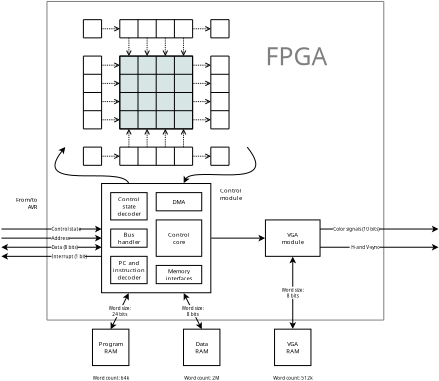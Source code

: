 <?xml version="1.0" encoding="UTF-8"?>
<dia:diagram xmlns:dia="http://www.lysator.liu.se/~alla/dia/">
  <dia:layer name="Background" visible="true" active="true">
    <dia:object type="Standard - Line" version="0" id="O0">
      <dia:attribute name="obj_pos">
        <dia:point val="22,31"/>
      </dia:attribute>
      <dia:attribute name="obj_bb">
        <dia:rectangle val="21.95,30.95;59.05,31.05"/>
      </dia:attribute>
      <dia:attribute name="conn_endpoints">
        <dia:point val="22,31"/>
        <dia:point val="59,31"/>
      </dia:attribute>
      <dia:attribute name="numcp">
        <dia:int val="1"/>
      </dia:attribute>
      <dia:attribute name="line_color">
        <dia:color val="#7f7f7f"/>
      </dia:attribute>
    </dia:object>
    <dia:object type="Standard - Line" version="0" id="O1">
      <dia:attribute name="obj_pos">
        <dia:point val="22,31"/>
      </dia:attribute>
      <dia:attribute name="obj_bb">
        <dia:rectangle val="21.95,-4.05;22.05,31.05"/>
      </dia:attribute>
      <dia:attribute name="conn_endpoints">
        <dia:point val="22,31"/>
        <dia:point val="22,-4"/>
      </dia:attribute>
      <dia:attribute name="numcp">
        <dia:int val="1"/>
      </dia:attribute>
      <dia:attribute name="line_color">
        <dia:color val="#7f7f7f"/>
      </dia:attribute>
    </dia:object>
    <dia:object type="Standard - Box" version="0" id="O2">
      <dia:attribute name="obj_pos">
        <dia:point val="30,2"/>
      </dia:attribute>
      <dia:attribute name="obj_bb">
        <dia:rectangle val="29.95,1.95;38.05,10.05"/>
      </dia:attribute>
      <dia:attribute name="elem_corner">
        <dia:point val="30,2"/>
      </dia:attribute>
      <dia:attribute name="elem_width">
        <dia:real val="8"/>
      </dia:attribute>
      <dia:attribute name="elem_height">
        <dia:real val="8"/>
      </dia:attribute>
      <dia:attribute name="border_width">
        <dia:real val="0.1"/>
      </dia:attribute>
      <dia:attribute name="inner_color">
        <dia:color val="#d8e5e5"/>
      </dia:attribute>
      <dia:attribute name="show_background">
        <dia:boolean val="true"/>
      </dia:attribute>
    </dia:object>
    <dia:object type="Standard - Box" version="0" id="O3">
      <dia:attribute name="obj_pos">
        <dia:point val="28,16"/>
      </dia:attribute>
      <dia:attribute name="obj_bb">
        <dia:rectangle val="27.95,15.95;40.05,28.05"/>
      </dia:attribute>
      <dia:attribute name="elem_corner">
        <dia:point val="28,16"/>
      </dia:attribute>
      <dia:attribute name="elem_width">
        <dia:real val="12"/>
      </dia:attribute>
      <dia:attribute name="elem_height">
        <dia:real val="12"/>
      </dia:attribute>
      <dia:attribute name="show_background">
        <dia:boolean val="true"/>
      </dia:attribute>
    </dia:object>
    <dia:object type="Standard - Line" version="0" id="O4">
      <dia:attribute name="obj_pos">
        <dia:point val="28,22"/>
      </dia:attribute>
      <dia:attribute name="obj_bb">
        <dia:rectangle val="16.95,21.638;28.05,22.362"/>
      </dia:attribute>
      <dia:attribute name="conn_endpoints">
        <dia:point val="28,22"/>
        <dia:point val="17,22"/>
      </dia:attribute>
      <dia:attribute name="numcp">
        <dia:int val="1"/>
      </dia:attribute>
      <dia:attribute name="start_arrow">
        <dia:enum val="22"/>
      </dia:attribute>
      <dia:attribute name="start_arrow_length">
        <dia:real val="0.5"/>
      </dia:attribute>
      <dia:attribute name="start_arrow_width">
        <dia:real val="0.5"/>
      </dia:attribute>
      <dia:connections>
        <dia:connection handle="0" to="O3" connection="3"/>
      </dia:connections>
    </dia:object>
    <dia:object type="Standard - Box" version="0" id="O5">
      <dia:attribute name="obj_pos">
        <dia:point val="27,32"/>
      </dia:attribute>
      <dia:attribute name="obj_bb">
        <dia:rectangle val="26.95,31.95;31.05,36.05"/>
      </dia:attribute>
      <dia:attribute name="elem_corner">
        <dia:point val="27,32"/>
      </dia:attribute>
      <dia:attribute name="elem_width">
        <dia:real val="4"/>
      </dia:attribute>
      <dia:attribute name="elem_height">
        <dia:real val="4"/>
      </dia:attribute>
      <dia:attribute name="show_background">
        <dia:boolean val="true"/>
      </dia:attribute>
    </dia:object>
    <dia:object type="Standard - Text" version="1" id="O6">
      <dia:attribute name="obj_pos">
        <dia:point val="41,17"/>
      </dia:attribute>
      <dia:attribute name="obj_bb">
        <dia:rectangle val="41,16.405;43.4,17.953"/>
      </dia:attribute>
      <dia:attribute name="text">
        <dia:composite type="text">
          <dia:attribute name="string">
            <dia:string>#Control
module#</dia:string>
          </dia:attribute>
          <dia:attribute name="font">
            <dia:font family="sans" style="0" name="Helvetica"/>
          </dia:attribute>
          <dia:attribute name="height">
            <dia:real val="0.8"/>
          </dia:attribute>
          <dia:attribute name="pos">
            <dia:point val="41,17"/>
          </dia:attribute>
          <dia:attribute name="color">
            <dia:color val="#000000"/>
          </dia:attribute>
          <dia:attribute name="alignment">
            <dia:enum val="0"/>
          </dia:attribute>
        </dia:composite>
      </dia:attribute>
      <dia:attribute name="valign">
        <dia:enum val="3"/>
      </dia:attribute>
    </dia:object>
    <dia:object type="Standard - Text" version="1" id="O7">
      <dia:attribute name="obj_pos">
        <dia:point val="29,34"/>
      </dia:attribute>
      <dia:attribute name="obj_bb">
        <dia:rectangle val="27.65,33.226;30.35,34.774"/>
      </dia:attribute>
      <dia:attribute name="text">
        <dia:composite type="text">
          <dia:attribute name="string">
            <dia:string>#Program
RAM#</dia:string>
          </dia:attribute>
          <dia:attribute name="font">
            <dia:font family="sans" style="0" name="Helvetica"/>
          </dia:attribute>
          <dia:attribute name="height">
            <dia:real val="0.8"/>
          </dia:attribute>
          <dia:attribute name="pos">
            <dia:point val="29,33.821"/>
          </dia:attribute>
          <dia:attribute name="color">
            <dia:color val="#000000"/>
          </dia:attribute>
          <dia:attribute name="alignment">
            <dia:enum val="1"/>
          </dia:attribute>
        </dia:composite>
      </dia:attribute>
      <dia:attribute name="valign">
        <dia:enum val="2"/>
      </dia:attribute>
      <dia:connections>
        <dia:connection handle="0" to="O5" connection="8"/>
      </dia:connections>
    </dia:object>
    <dia:object type="Standard - Line" version="0" id="O8">
      <dia:attribute name="obj_pos">
        <dia:point val="29,32"/>
      </dia:attribute>
      <dia:attribute name="obj_bb">
        <dia:rectangle val="28.933,27.983;31.042,32.067"/>
      </dia:attribute>
      <dia:attribute name="conn_endpoints">
        <dia:point val="29,32"/>
        <dia:point val="30.975,28.05"/>
      </dia:attribute>
      <dia:attribute name="numcp">
        <dia:int val="1"/>
      </dia:attribute>
      <dia:attribute name="start_arrow">
        <dia:enum val="22"/>
      </dia:attribute>
      <dia:attribute name="start_arrow_length">
        <dia:real val="0.5"/>
      </dia:attribute>
      <dia:attribute name="start_arrow_width">
        <dia:real val="0.5"/>
      </dia:attribute>
      <dia:attribute name="end_arrow">
        <dia:enum val="22"/>
      </dia:attribute>
      <dia:attribute name="end_arrow_length">
        <dia:real val="0.5"/>
      </dia:attribute>
      <dia:attribute name="end_arrow_width">
        <dia:real val="0.5"/>
      </dia:attribute>
      <dia:connections>
        <dia:connection handle="0" to="O5" connection="1"/>
        <dia:connection handle="1" to="O3" connection="8"/>
      </dia:connections>
    </dia:object>
    <dia:object type="Standard - Box" version="0" id="O9">
      <dia:attribute name="obj_pos">
        <dia:point val="37,32"/>
      </dia:attribute>
      <dia:attribute name="obj_bb">
        <dia:rectangle val="36.95,31.95;41.05,36.05"/>
      </dia:attribute>
      <dia:attribute name="elem_corner">
        <dia:point val="37,32"/>
      </dia:attribute>
      <dia:attribute name="elem_width">
        <dia:real val="4"/>
      </dia:attribute>
      <dia:attribute name="elem_height">
        <dia:real val="4"/>
      </dia:attribute>
      <dia:attribute name="show_background">
        <dia:boolean val="true"/>
      </dia:attribute>
    </dia:object>
    <dia:object type="Standard - Text" version="1" id="O10">
      <dia:attribute name="obj_pos">
        <dia:point val="39,34"/>
      </dia:attribute>
      <dia:attribute name="obj_bb">
        <dia:rectangle val="38.236,33.226;39.764,34.774"/>
      </dia:attribute>
      <dia:attribute name="text">
        <dia:composite type="text">
          <dia:attribute name="string">
            <dia:string>#Data
RAM#</dia:string>
          </dia:attribute>
          <dia:attribute name="font">
            <dia:font family="sans" style="0" name="Helvetica"/>
          </dia:attribute>
          <dia:attribute name="height">
            <dia:real val="0.8"/>
          </dia:attribute>
          <dia:attribute name="pos">
            <dia:point val="39,33.821"/>
          </dia:attribute>
          <dia:attribute name="color">
            <dia:color val="#000000"/>
          </dia:attribute>
          <dia:attribute name="alignment">
            <dia:enum val="1"/>
          </dia:attribute>
        </dia:composite>
      </dia:attribute>
      <dia:attribute name="valign">
        <dia:enum val="2"/>
      </dia:attribute>
      <dia:connections>
        <dia:connection handle="0" to="O9" connection="8"/>
      </dia:connections>
    </dia:object>
    <dia:object type="Standard - Line" version="0" id="O11">
      <dia:attribute name="obj_pos">
        <dia:point val="39,32"/>
      </dia:attribute>
      <dia:attribute name="obj_bb">
        <dia:rectangle val="36.958,27.983;39.067,32.067"/>
      </dia:attribute>
      <dia:attribute name="conn_endpoints">
        <dia:point val="39,32"/>
        <dia:point val="37.025,28.05"/>
      </dia:attribute>
      <dia:attribute name="numcp">
        <dia:int val="1"/>
      </dia:attribute>
      <dia:attribute name="start_arrow">
        <dia:enum val="22"/>
      </dia:attribute>
      <dia:attribute name="start_arrow_length">
        <dia:real val="0.5"/>
      </dia:attribute>
      <dia:attribute name="start_arrow_width">
        <dia:real val="0.5"/>
      </dia:attribute>
      <dia:attribute name="end_arrow">
        <dia:enum val="22"/>
      </dia:attribute>
      <dia:attribute name="end_arrow_length">
        <dia:real val="0.5"/>
      </dia:attribute>
      <dia:attribute name="end_arrow_width">
        <dia:real val="0.5"/>
      </dia:attribute>
      <dia:connections>
        <dia:connection handle="0" to="O9" connection="1"/>
        <dia:connection handle="1" to="O3" connection="8"/>
      </dia:connections>
    </dia:object>
    <dia:object type="Standard - Text" version="1" id="O12">
      <dia:attribute name="obj_pos">
        <dia:point val="29.988,30.025"/>
      </dia:attribute>
      <dia:attribute name="obj_bb">
        <dia:rectangle val="28.677,29.411;31.297,30.639"/>
      </dia:attribute>
      <dia:attribute name="text">
        <dia:composite type="text">
          <dia:attribute name="string">
            <dia:string>#Word size:
24 bits#</dia:string>
          </dia:attribute>
          <dia:attribute name="font">
            <dia:font family="sans" style="0" name="Helvetica"/>
          </dia:attribute>
          <dia:attribute name="height">
            <dia:real val="0.635"/>
          </dia:attribute>
          <dia:attribute name="pos">
            <dia:point val="29.988,29.884"/>
          </dia:attribute>
          <dia:attribute name="color">
            <dia:color val="#000000"/>
          </dia:attribute>
          <dia:attribute name="alignment">
            <dia:enum val="1"/>
          </dia:attribute>
        </dia:composite>
      </dia:attribute>
      <dia:attribute name="valign">
        <dia:enum val="2"/>
      </dia:attribute>
      <dia:attribute name="fill_color">
        <dia:color val="#ffffff"/>
      </dia:attribute>
      <dia:attribute name="show_background">
        <dia:boolean val="true"/>
      </dia:attribute>
      <dia:connections>
        <dia:connection handle="0" to="O8" connection="0"/>
      </dia:connections>
    </dia:object>
    <dia:object type="Standard - Text" version="1" id="O13">
      <dia:attribute name="obj_pos">
        <dia:point val="38.013,30.025"/>
      </dia:attribute>
      <dia:attribute name="obj_bb">
        <dia:rectangle val="36.703,29.411;39.322,30.639"/>
      </dia:attribute>
      <dia:attribute name="text">
        <dia:composite type="text">
          <dia:attribute name="string">
            <dia:string>#Word size:
8 bits#</dia:string>
          </dia:attribute>
          <dia:attribute name="font">
            <dia:font family="sans" style="0" name="Helvetica"/>
          </dia:attribute>
          <dia:attribute name="height">
            <dia:real val="0.635"/>
          </dia:attribute>
          <dia:attribute name="pos">
            <dia:point val="38.013,29.884"/>
          </dia:attribute>
          <dia:attribute name="color">
            <dia:color val="#000000"/>
          </dia:attribute>
          <dia:attribute name="alignment">
            <dia:enum val="1"/>
          </dia:attribute>
        </dia:composite>
      </dia:attribute>
      <dia:attribute name="valign">
        <dia:enum val="2"/>
      </dia:attribute>
      <dia:attribute name="fill_color">
        <dia:color val="#ffffff"/>
      </dia:attribute>
      <dia:attribute name="show_background">
        <dia:boolean val="true"/>
      </dia:attribute>
      <dia:connections>
        <dia:connection handle="0" to="O11" connection="0"/>
      </dia:connections>
    </dia:object>
    <dia:object type="Standard - Text" version="1" id="O14">
      <dia:attribute name="obj_pos">
        <dia:point val="21,18"/>
      </dia:attribute>
      <dia:attribute name="obj_bb">
        <dia:rectangle val="18.56,17.405;21,18.953"/>
      </dia:attribute>
      <dia:attribute name="text">
        <dia:composite type="text">
          <dia:attribute name="string">
            <dia:string>#From/to
AVR#</dia:string>
          </dia:attribute>
          <dia:attribute name="font">
            <dia:font family="sans" style="0" name="Helvetica"/>
          </dia:attribute>
          <dia:attribute name="height">
            <dia:real val="0.8"/>
          </dia:attribute>
          <dia:attribute name="pos">
            <dia:point val="21,18"/>
          </dia:attribute>
          <dia:attribute name="color">
            <dia:color val="#000000"/>
          </dia:attribute>
          <dia:attribute name="alignment">
            <dia:enum val="2"/>
          </dia:attribute>
        </dia:composite>
      </dia:attribute>
      <dia:attribute name="valign">
        <dia:enum val="3"/>
      </dia:attribute>
    </dia:object>
    <dia:group>
      <dia:object type="Standard - Line" version="0" id="O15">
        <dia:attribute name="obj_pos">
          <dia:point val="30,2"/>
        </dia:attribute>
        <dia:attribute name="obj_bb">
          <dia:rectangle val="29.95,1.95;38.05,2.05"/>
        </dia:attribute>
        <dia:attribute name="conn_endpoints">
          <dia:point val="30,2"/>
          <dia:point val="38,2"/>
        </dia:attribute>
        <dia:attribute name="numcp">
          <dia:int val="1"/>
        </dia:attribute>
      </dia:object>
      <dia:object type="Standard - Line" version="0" id="O16">
        <dia:attribute name="obj_pos">
          <dia:point val="30,2"/>
        </dia:attribute>
        <dia:attribute name="obj_bb">
          <dia:rectangle val="29.95,1.95;30.05,10.05"/>
        </dia:attribute>
        <dia:attribute name="conn_endpoints">
          <dia:point val="30,2"/>
          <dia:point val="30,10"/>
        </dia:attribute>
        <dia:attribute name="numcp">
          <dia:int val="1"/>
        </dia:attribute>
      </dia:object>
      <dia:object type="Standard - Line" version="0" id="O17">
        <dia:attribute name="obj_pos">
          <dia:point val="32,2"/>
        </dia:attribute>
        <dia:attribute name="obj_bb">
          <dia:rectangle val="31.95,1.95;32.05,10.05"/>
        </dia:attribute>
        <dia:attribute name="conn_endpoints">
          <dia:point val="32,2"/>
          <dia:point val="32,10"/>
        </dia:attribute>
        <dia:attribute name="numcp">
          <dia:int val="1"/>
        </dia:attribute>
      </dia:object>
      <dia:object type="Standard - Line" version="0" id="O18">
        <dia:attribute name="obj_pos">
          <dia:point val="34,2"/>
        </dia:attribute>
        <dia:attribute name="obj_bb">
          <dia:rectangle val="33.95,1.95;34.05,10.05"/>
        </dia:attribute>
        <dia:attribute name="conn_endpoints">
          <dia:point val="34,2"/>
          <dia:point val="34,10"/>
        </dia:attribute>
        <dia:attribute name="numcp">
          <dia:int val="1"/>
        </dia:attribute>
      </dia:object>
      <dia:object type="Standard - Line" version="0" id="O19">
        <dia:attribute name="obj_pos">
          <dia:point val="38,2"/>
        </dia:attribute>
        <dia:attribute name="obj_bb">
          <dia:rectangle val="37.95,1.95;38.05,10.05"/>
        </dia:attribute>
        <dia:attribute name="conn_endpoints">
          <dia:point val="38,2"/>
          <dia:point val="38,10"/>
        </dia:attribute>
        <dia:attribute name="numcp">
          <dia:int val="1"/>
        </dia:attribute>
      </dia:object>
      <dia:object type="Standard - Line" version="0" id="O20">
        <dia:attribute name="obj_pos">
          <dia:point val="30,4"/>
        </dia:attribute>
        <dia:attribute name="obj_bb">
          <dia:rectangle val="29.95,3.95;38.05,4.05"/>
        </dia:attribute>
        <dia:attribute name="conn_endpoints">
          <dia:point val="30,4"/>
          <dia:point val="38,4"/>
        </dia:attribute>
        <dia:attribute name="numcp">
          <dia:int val="1"/>
        </dia:attribute>
      </dia:object>
      <dia:object type="Standard - Line" version="0" id="O21">
        <dia:attribute name="obj_pos">
          <dia:point val="30,6"/>
        </dia:attribute>
        <dia:attribute name="obj_bb">
          <dia:rectangle val="29.95,5.95;38.05,6.05"/>
        </dia:attribute>
        <dia:attribute name="conn_endpoints">
          <dia:point val="30,6"/>
          <dia:point val="38,6"/>
        </dia:attribute>
        <dia:attribute name="numcp">
          <dia:int val="1"/>
        </dia:attribute>
        <dia:connections>
          <dia:connection handle="0" to="O16" connection="0"/>
          <dia:connection handle="1" to="O19" connection="0"/>
        </dia:connections>
      </dia:object>
      <dia:object type="Standard - Line" version="0" id="O22">
        <dia:attribute name="obj_pos">
          <dia:point val="30,8"/>
        </dia:attribute>
        <dia:attribute name="obj_bb">
          <dia:rectangle val="29.95,7.95;38.05,8.05"/>
        </dia:attribute>
        <dia:attribute name="conn_endpoints">
          <dia:point val="30,8"/>
          <dia:point val="38,8"/>
        </dia:attribute>
        <dia:attribute name="numcp">
          <dia:int val="1"/>
        </dia:attribute>
      </dia:object>
      <dia:object type="Standard - Line" version="0" id="O23">
        <dia:attribute name="obj_pos">
          <dia:point val="30,10"/>
        </dia:attribute>
        <dia:attribute name="obj_bb">
          <dia:rectangle val="29.95,9.95;38.05,10.05"/>
        </dia:attribute>
        <dia:attribute name="conn_endpoints">
          <dia:point val="30,10"/>
          <dia:point val="38,10"/>
        </dia:attribute>
        <dia:attribute name="numcp">
          <dia:int val="1"/>
        </dia:attribute>
      </dia:object>
      <dia:object type="Standard - Line" version="0" id="O24">
        <dia:attribute name="obj_pos">
          <dia:point val="36,2"/>
        </dia:attribute>
        <dia:attribute name="obj_bb">
          <dia:rectangle val="35.95,1.95;36.05,10.05"/>
        </dia:attribute>
        <dia:attribute name="conn_endpoints">
          <dia:point val="36,2"/>
          <dia:point val="36,10"/>
        </dia:attribute>
        <dia:attribute name="numcp">
          <dia:int val="1"/>
        </dia:attribute>
      </dia:object>
    </dia:group>
    <dia:object type="Standard - BezierLine" version="0" id="O25">
      <dia:attribute name="obj_pos">
        <dia:point val="34,22"/>
      </dia:attribute>
      <dia:attribute name="obj_bb">
        <dia:rectangle val="23.008,11.93;31.042,16.017"/>
      </dia:attribute>
      <dia:attribute name="bez_points">
        <dia:point val="34,22"/>
        <dia:point val="33,20"/>
        <dia:point val="20,17"/>
        <dia:point val="24,12"/>
      </dia:attribute>
      <dia:attribute name="corner_types">
        <dia:enum val="0"/>
        <dia:enum val="0"/>
      </dia:attribute>
      <dia:attribute name="end_arrow">
        <dia:enum val="22"/>
      </dia:attribute>
      <dia:attribute name="end_arrow_length">
        <dia:real val="0.5"/>
      </dia:attribute>
      <dia:attribute name="end_arrow_width">
        <dia:real val="0.5"/>
      </dia:attribute>
      <dia:connections>
        <dia:connection handle="0" to="O3" connection="8"/>
      </dia:connections>
    </dia:object>
    <dia:object type="Standard - BezierLine" version="0" id="O26">
      <dia:attribute name="obj_pos">
        <dia:point val="34,22"/>
      </dia:attribute>
      <dia:attribute name="obj_bb">
        <dia:rectangle val="36.958,11.93;44.992,16.017"/>
      </dia:attribute>
      <dia:attribute name="bez_points">
        <dia:point val="34,22"/>
        <dia:point val="35,20"/>
        <dia:point val="48,17"/>
        <dia:point val="44,12"/>
      </dia:attribute>
      <dia:attribute name="corner_types">
        <dia:enum val="0"/>
        <dia:enum val="0"/>
      </dia:attribute>
      <dia:attribute name="start_arrow">
        <dia:enum val="22"/>
      </dia:attribute>
      <dia:attribute name="start_arrow_length">
        <dia:real val="0.5"/>
      </dia:attribute>
      <dia:attribute name="start_arrow_width">
        <dia:real val="0.5"/>
      </dia:attribute>
      <dia:connections>
        <dia:connection handle="0" to="O3" connection="8"/>
      </dia:connections>
    </dia:object>
    <dia:group>
      <dia:object type="Standard - Line" version="0" id="O27">
        <dia:attribute name="obj_pos">
          <dia:point val="38,9"/>
        </dia:attribute>
        <dia:attribute name="obj_bb">
          <dia:rectangle val="37.95,8.669;40.112,9.331"/>
        </dia:attribute>
        <dia:attribute name="conn_endpoints">
          <dia:point val="38,9"/>
          <dia:point val="40,9"/>
        </dia:attribute>
        <dia:attribute name="numcp">
          <dia:int val="1"/>
        </dia:attribute>
        <dia:attribute name="line_style">
          <dia:enum val="4"/>
        </dia:attribute>
        <dia:attribute name="end_arrow">
          <dia:enum val="1"/>
        </dia:attribute>
        <dia:attribute name="end_arrow_length">
          <dia:real val="0.5"/>
        </dia:attribute>
        <dia:attribute name="end_arrow_width">
          <dia:real val="0.5"/>
        </dia:attribute>
      </dia:object>
      <dia:object type="Standard - Line" version="0" id="O28">
        <dia:attribute name="obj_pos">
          <dia:point val="38,7"/>
        </dia:attribute>
        <dia:attribute name="obj_bb">
          <dia:rectangle val="37.95,6.669;40.112,7.331"/>
        </dia:attribute>
        <dia:attribute name="conn_endpoints">
          <dia:point val="38,7"/>
          <dia:point val="40,7"/>
        </dia:attribute>
        <dia:attribute name="numcp">
          <dia:int val="1"/>
        </dia:attribute>
        <dia:attribute name="line_style">
          <dia:enum val="4"/>
        </dia:attribute>
        <dia:attribute name="end_arrow">
          <dia:enum val="1"/>
        </dia:attribute>
        <dia:attribute name="end_arrow_length">
          <dia:real val="0.5"/>
        </dia:attribute>
        <dia:attribute name="end_arrow_width">
          <dia:real val="0.5"/>
        </dia:attribute>
      </dia:object>
      <dia:object type="Standard - Line" version="0" id="O29">
        <dia:attribute name="obj_pos">
          <dia:point val="38,5"/>
        </dia:attribute>
        <dia:attribute name="obj_bb">
          <dia:rectangle val="37.95,4.669;40.112,5.331"/>
        </dia:attribute>
        <dia:attribute name="conn_endpoints">
          <dia:point val="38,5"/>
          <dia:point val="40,5"/>
        </dia:attribute>
        <dia:attribute name="numcp">
          <dia:int val="1"/>
        </dia:attribute>
        <dia:attribute name="line_style">
          <dia:enum val="4"/>
        </dia:attribute>
        <dia:attribute name="end_arrow">
          <dia:enum val="1"/>
        </dia:attribute>
        <dia:attribute name="end_arrow_length">
          <dia:real val="0.5"/>
        </dia:attribute>
        <dia:attribute name="end_arrow_width">
          <dia:real val="0.5"/>
        </dia:attribute>
      </dia:object>
      <dia:object type="Standard - Line" version="0" id="O30">
        <dia:attribute name="obj_pos">
          <dia:point val="38,3"/>
        </dia:attribute>
        <dia:attribute name="obj_bb">
          <dia:rectangle val="37.95,2.669;40.112,3.331"/>
        </dia:attribute>
        <dia:attribute name="conn_endpoints">
          <dia:point val="38,3"/>
          <dia:point val="40,3"/>
        </dia:attribute>
        <dia:attribute name="numcp">
          <dia:int val="1"/>
        </dia:attribute>
        <dia:attribute name="line_style">
          <dia:enum val="4"/>
        </dia:attribute>
        <dia:attribute name="end_arrow">
          <dia:enum val="1"/>
        </dia:attribute>
        <dia:attribute name="end_arrow_length">
          <dia:real val="0.5"/>
        </dia:attribute>
        <dia:attribute name="end_arrow_width">
          <dia:real val="0.5"/>
        </dia:attribute>
      </dia:object>
    </dia:group>
    <dia:group>
      <dia:object type="Standard - Line" version="0" id="O31">
        <dia:attribute name="obj_pos">
          <dia:point val="28,2"/>
        </dia:attribute>
        <dia:attribute name="obj_bb">
          <dia:rectangle val="27.95,1.95;28.05,10.05"/>
        </dia:attribute>
        <dia:attribute name="conn_endpoints">
          <dia:point val="28,2"/>
          <dia:point val="28,10"/>
        </dia:attribute>
        <dia:attribute name="numcp">
          <dia:int val="1"/>
        </dia:attribute>
      </dia:object>
      <dia:object type="Standard - Line" version="0" id="O32">
        <dia:attribute name="obj_pos">
          <dia:point val="26,2"/>
        </dia:attribute>
        <dia:attribute name="obj_bb">
          <dia:rectangle val="25.95,1.95;26.05,10.05"/>
        </dia:attribute>
        <dia:attribute name="conn_endpoints">
          <dia:point val="26,2"/>
          <dia:point val="26,10"/>
        </dia:attribute>
        <dia:attribute name="numcp">
          <dia:int val="1"/>
        </dia:attribute>
      </dia:object>
      <dia:object type="Standard - Line" version="0" id="O33">
        <dia:attribute name="obj_pos">
          <dia:point val="26,2"/>
        </dia:attribute>
        <dia:attribute name="obj_bb">
          <dia:rectangle val="25.95,1.95;28.05,2.05"/>
        </dia:attribute>
        <dia:attribute name="conn_endpoints">
          <dia:point val="26,2"/>
          <dia:point val="28,2"/>
        </dia:attribute>
        <dia:attribute name="numcp">
          <dia:int val="1"/>
        </dia:attribute>
      </dia:object>
      <dia:object type="Standard - Line" version="0" id="O34">
        <dia:attribute name="obj_pos">
          <dia:point val="26,10"/>
        </dia:attribute>
        <dia:attribute name="obj_bb">
          <dia:rectangle val="25.95,9.95;28.05,10.05"/>
        </dia:attribute>
        <dia:attribute name="conn_endpoints">
          <dia:point val="26,10"/>
          <dia:point val="28,10"/>
        </dia:attribute>
        <dia:attribute name="numcp">
          <dia:int val="1"/>
        </dia:attribute>
      </dia:object>
      <dia:object type="Standard - Line" version="0" id="O35">
        <dia:attribute name="obj_pos">
          <dia:point val="26,4"/>
        </dia:attribute>
        <dia:attribute name="obj_bb">
          <dia:rectangle val="25.95,3.95;28.05,4.05"/>
        </dia:attribute>
        <dia:attribute name="conn_endpoints">
          <dia:point val="26,4"/>
          <dia:point val="28,4"/>
        </dia:attribute>
        <dia:attribute name="numcp">
          <dia:int val="1"/>
        </dia:attribute>
      </dia:object>
      <dia:object type="Standard - Line" version="0" id="O36">
        <dia:attribute name="obj_pos">
          <dia:point val="28,6"/>
        </dia:attribute>
        <dia:attribute name="obj_bb">
          <dia:rectangle val="25.95,5.95;28.05,6.05"/>
        </dia:attribute>
        <dia:attribute name="conn_endpoints">
          <dia:point val="28,6"/>
          <dia:point val="26,6"/>
        </dia:attribute>
        <dia:attribute name="numcp">
          <dia:int val="1"/>
        </dia:attribute>
        <dia:connections>
          <dia:connection handle="0" to="O31" connection="0"/>
          <dia:connection handle="1" to="O32" connection="0"/>
        </dia:connections>
      </dia:object>
      <dia:object type="Standard - Line" version="0" id="O37">
        <dia:attribute name="obj_pos">
          <dia:point val="28,8"/>
        </dia:attribute>
        <dia:attribute name="obj_bb">
          <dia:rectangle val="25.95,7.95;28.05,8.05"/>
        </dia:attribute>
        <dia:attribute name="conn_endpoints">
          <dia:point val="28,8"/>
          <dia:point val="26,8"/>
        </dia:attribute>
        <dia:attribute name="numcp">
          <dia:int val="1"/>
        </dia:attribute>
      </dia:object>
    </dia:group>
    <dia:group>
      <dia:object type="Standard - Line" version="0" id="O38">
        <dia:attribute name="obj_pos">
          <dia:point val="42,2"/>
        </dia:attribute>
        <dia:attribute name="obj_bb">
          <dia:rectangle val="41.95,1.95;42.05,10.05"/>
        </dia:attribute>
        <dia:attribute name="conn_endpoints">
          <dia:point val="42,2"/>
          <dia:point val="42,10"/>
        </dia:attribute>
        <dia:attribute name="numcp">
          <dia:int val="1"/>
        </dia:attribute>
      </dia:object>
      <dia:object type="Standard - Line" version="0" id="O39">
        <dia:attribute name="obj_pos">
          <dia:point val="40,2"/>
        </dia:attribute>
        <dia:attribute name="obj_bb">
          <dia:rectangle val="39.95,1.95;40.05,10.05"/>
        </dia:attribute>
        <dia:attribute name="conn_endpoints">
          <dia:point val="40,2"/>
          <dia:point val="40,10"/>
        </dia:attribute>
        <dia:attribute name="numcp">
          <dia:int val="1"/>
        </dia:attribute>
      </dia:object>
      <dia:object type="Standard - Line" version="0" id="O40">
        <dia:attribute name="obj_pos">
          <dia:point val="40,2"/>
        </dia:attribute>
        <dia:attribute name="obj_bb">
          <dia:rectangle val="39.95,1.95;42.05,2.05"/>
        </dia:attribute>
        <dia:attribute name="conn_endpoints">
          <dia:point val="40,2"/>
          <dia:point val="42,2"/>
        </dia:attribute>
        <dia:attribute name="numcp">
          <dia:int val="1"/>
        </dia:attribute>
      </dia:object>
      <dia:object type="Standard - Line" version="0" id="O41">
        <dia:attribute name="obj_pos">
          <dia:point val="40,10"/>
        </dia:attribute>
        <dia:attribute name="obj_bb">
          <dia:rectangle val="39.95,9.95;42.05,10.05"/>
        </dia:attribute>
        <dia:attribute name="conn_endpoints">
          <dia:point val="40,10"/>
          <dia:point val="42,10"/>
        </dia:attribute>
        <dia:attribute name="numcp">
          <dia:int val="1"/>
        </dia:attribute>
      </dia:object>
      <dia:object type="Standard - Line" version="0" id="O42">
        <dia:attribute name="obj_pos">
          <dia:point val="40,4"/>
        </dia:attribute>
        <dia:attribute name="obj_bb">
          <dia:rectangle val="39.95,3.95;42.05,4.05"/>
        </dia:attribute>
        <dia:attribute name="conn_endpoints">
          <dia:point val="40,4"/>
          <dia:point val="42,4"/>
        </dia:attribute>
        <dia:attribute name="numcp">
          <dia:int val="1"/>
        </dia:attribute>
      </dia:object>
      <dia:object type="Standard - Line" version="0" id="O43">
        <dia:attribute name="obj_pos">
          <dia:point val="42,6"/>
        </dia:attribute>
        <dia:attribute name="obj_bb">
          <dia:rectangle val="39.95,5.95;42.05,6.05"/>
        </dia:attribute>
        <dia:attribute name="conn_endpoints">
          <dia:point val="42,6"/>
          <dia:point val="40,6"/>
        </dia:attribute>
        <dia:attribute name="numcp">
          <dia:int val="1"/>
        </dia:attribute>
        <dia:connections>
          <dia:connection handle="0" to="O38" connection="0"/>
          <dia:connection handle="1" to="O39" connection="0"/>
        </dia:connections>
      </dia:object>
      <dia:object type="Standard - Line" version="0" id="O44">
        <dia:attribute name="obj_pos">
          <dia:point val="42,8"/>
        </dia:attribute>
        <dia:attribute name="obj_bb">
          <dia:rectangle val="39.95,7.95;42.05,8.05"/>
        </dia:attribute>
        <dia:attribute name="conn_endpoints">
          <dia:point val="42,8"/>
          <dia:point val="40,8"/>
        </dia:attribute>
        <dia:attribute name="numcp">
          <dia:int val="1"/>
        </dia:attribute>
      </dia:object>
    </dia:group>
    <dia:object type="Standard - Box" version="0" id="O45">
      <dia:attribute name="obj_pos">
        <dia:point val="46,20"/>
      </dia:attribute>
      <dia:attribute name="obj_bb">
        <dia:rectangle val="45.95,19.95;52.05,24.05"/>
      </dia:attribute>
      <dia:attribute name="elem_corner">
        <dia:point val="46,20"/>
      </dia:attribute>
      <dia:attribute name="elem_width">
        <dia:real val="6"/>
      </dia:attribute>
      <dia:attribute name="elem_height">
        <dia:real val="4"/>
      </dia:attribute>
      <dia:attribute name="show_background">
        <dia:boolean val="true"/>
      </dia:attribute>
    </dia:object>
    <dia:object type="Standard - Line" version="0" id="O46">
      <dia:attribute name="obj_pos">
        <dia:point val="40.05,22"/>
      </dia:attribute>
      <dia:attribute name="obj_bb">
        <dia:rectangle val="40.0,21.638;46.063,22.362"/>
      </dia:attribute>
      <dia:attribute name="conn_endpoints">
        <dia:point val="40.05,22"/>
        <dia:point val="45.951,22"/>
      </dia:attribute>
      <dia:attribute name="numcp">
        <dia:int val="1"/>
      </dia:attribute>
      <dia:attribute name="end_arrow">
        <dia:enum val="22"/>
      </dia:attribute>
      <dia:attribute name="end_arrow_length">
        <dia:real val="0.5"/>
      </dia:attribute>
      <dia:attribute name="end_arrow_width">
        <dia:real val="0.5"/>
      </dia:attribute>
      <dia:connections>
        <dia:connection handle="0" to="O3" connection="8"/>
        <dia:connection handle="1" to="O45" connection="8"/>
      </dia:connections>
    </dia:object>
    <dia:object type="Standard - Text" version="1" id="O47">
      <dia:attribute name="obj_pos">
        <dia:point val="49,22"/>
      </dia:attribute>
      <dia:attribute name="obj_bb">
        <dia:rectangle val="47.8,21.226;50.2,22.774"/>
      </dia:attribute>
      <dia:attribute name="text">
        <dia:composite type="text">
          <dia:attribute name="string">
            <dia:string>#VGA
module#</dia:string>
          </dia:attribute>
          <dia:attribute name="font">
            <dia:font family="sans" style="0" name="Helvetica"/>
          </dia:attribute>
          <dia:attribute name="height">
            <dia:real val="0.8"/>
          </dia:attribute>
          <dia:attribute name="pos">
            <dia:point val="49,21.821"/>
          </dia:attribute>
          <dia:attribute name="color">
            <dia:color val="#000000"/>
          </dia:attribute>
          <dia:attribute name="alignment">
            <dia:enum val="1"/>
          </dia:attribute>
        </dia:composite>
      </dia:attribute>
      <dia:attribute name="valign">
        <dia:enum val="2"/>
      </dia:attribute>
      <dia:connections>
        <dia:connection handle="0" to="O45" connection="8"/>
      </dia:connections>
    </dia:object>
    <dia:object type="Standard - Box" version="0" id="O48">
      <dia:attribute name="obj_pos">
        <dia:point val="47,32"/>
      </dia:attribute>
      <dia:attribute name="obj_bb">
        <dia:rectangle val="46.95,31.95;51.05,36.05"/>
      </dia:attribute>
      <dia:attribute name="elem_corner">
        <dia:point val="47,32"/>
      </dia:attribute>
      <dia:attribute name="elem_width">
        <dia:real val="4"/>
      </dia:attribute>
      <dia:attribute name="elem_height">
        <dia:real val="4"/>
      </dia:attribute>
      <dia:attribute name="show_background">
        <dia:boolean val="true"/>
      </dia:attribute>
    </dia:object>
    <dia:object type="Standard - Text" version="1" id="O49">
      <dia:attribute name="obj_pos">
        <dia:point val="49,34"/>
      </dia:attribute>
      <dia:attribute name="obj_bb">
        <dia:rectangle val="48.295,33.226;49.705,34.774"/>
      </dia:attribute>
      <dia:attribute name="text">
        <dia:composite type="text">
          <dia:attribute name="string">
            <dia:string>#VGA
RAM#</dia:string>
          </dia:attribute>
          <dia:attribute name="font">
            <dia:font family="sans" style="0" name="Helvetica"/>
          </dia:attribute>
          <dia:attribute name="height">
            <dia:real val="0.8"/>
          </dia:attribute>
          <dia:attribute name="pos">
            <dia:point val="49,33.821"/>
          </dia:attribute>
          <dia:attribute name="color">
            <dia:color val="#000000"/>
          </dia:attribute>
          <dia:attribute name="alignment">
            <dia:enum val="1"/>
          </dia:attribute>
        </dia:composite>
      </dia:attribute>
      <dia:attribute name="valign">
        <dia:enum val="2"/>
      </dia:attribute>
      <dia:connections>
        <dia:connection handle="0" to="O48" connection="8"/>
      </dia:connections>
    </dia:object>
    <dia:object type="Standard - Line" version="0" id="O50">
      <dia:attribute name="obj_pos">
        <dia:point val="49,24.045"/>
      </dia:attribute>
      <dia:attribute name="obj_bb">
        <dia:rectangle val="48.638,23.995;49.362,32.005"/>
      </dia:attribute>
      <dia:attribute name="conn_endpoints">
        <dia:point val="49,24.045"/>
        <dia:point val="49,31.955"/>
      </dia:attribute>
      <dia:attribute name="numcp">
        <dia:int val="1"/>
      </dia:attribute>
      <dia:attribute name="start_arrow">
        <dia:enum val="22"/>
      </dia:attribute>
      <dia:attribute name="start_arrow_length">
        <dia:real val="0.5"/>
      </dia:attribute>
      <dia:attribute name="start_arrow_width">
        <dia:real val="0.5"/>
      </dia:attribute>
      <dia:attribute name="end_arrow">
        <dia:enum val="22"/>
      </dia:attribute>
      <dia:attribute name="end_arrow_length">
        <dia:real val="0.5"/>
      </dia:attribute>
      <dia:attribute name="end_arrow_width">
        <dia:real val="0.5"/>
      </dia:attribute>
      <dia:connections>
        <dia:connection handle="0" to="O45" connection="8"/>
        <dia:connection handle="1" to="O48" connection="8"/>
      </dia:connections>
    </dia:object>
    <dia:object type="Standard - Text" version="1" id="O51">
      <dia:attribute name="obj_pos">
        <dia:point val="49,28"/>
      </dia:attribute>
      <dia:attribute name="obj_bb">
        <dia:rectangle val="47.69,27.386;50.31,28.614"/>
      </dia:attribute>
      <dia:attribute name="text">
        <dia:composite type="text">
          <dia:attribute name="string">
            <dia:string>#Word size:
8 bits#</dia:string>
          </dia:attribute>
          <dia:attribute name="font">
            <dia:font family="sans" style="0" name="Helvetica"/>
          </dia:attribute>
          <dia:attribute name="height">
            <dia:real val="0.635"/>
          </dia:attribute>
          <dia:attribute name="pos">
            <dia:point val="49,27.859"/>
          </dia:attribute>
          <dia:attribute name="color">
            <dia:color val="#000000"/>
          </dia:attribute>
          <dia:attribute name="alignment">
            <dia:enum val="1"/>
          </dia:attribute>
        </dia:composite>
      </dia:attribute>
      <dia:attribute name="valign">
        <dia:enum val="2"/>
      </dia:attribute>
      <dia:attribute name="fill_color">
        <dia:color val="#ffffff"/>
      </dia:attribute>
      <dia:attribute name="show_background">
        <dia:boolean val="true"/>
      </dia:attribute>
      <dia:connections>
        <dia:connection handle="0" to="O50" connection="0"/>
      </dia:connections>
    </dia:object>
    <dia:object type="Standard - Text" version="1" id="O52">
      <dia:attribute name="obj_pos">
        <dia:point val="28,37"/>
      </dia:attribute>
      <dia:attribute name="obj_bb">
        <dia:rectangle val="28,36.405;28,37.153"/>
      </dia:attribute>
      <dia:attribute name="text">
        <dia:composite type="text">
          <dia:attribute name="string">
            <dia:string>##</dia:string>
          </dia:attribute>
          <dia:attribute name="font">
            <dia:font family="sans" style="0" name="Helvetica"/>
          </dia:attribute>
          <dia:attribute name="height">
            <dia:real val="0.8"/>
          </dia:attribute>
          <dia:attribute name="pos">
            <dia:point val="28,37"/>
          </dia:attribute>
          <dia:attribute name="color">
            <dia:color val="#000000"/>
          </dia:attribute>
          <dia:attribute name="alignment">
            <dia:enum val="0"/>
          </dia:attribute>
        </dia:composite>
      </dia:attribute>
      <dia:attribute name="valign">
        <dia:enum val="3"/>
      </dia:attribute>
    </dia:object>
    <dia:object type="Standard - Text" version="1" id="O53">
      <dia:attribute name="obj_pos">
        <dia:point val="49,37"/>
      </dia:attribute>
      <dia:attribute name="obj_bb">
        <dia:rectangle val="46.752,37;51.262,37.637"/>
      </dia:attribute>
      <dia:attribute name="text">
        <dia:composite type="text">
          <dia:attribute name="string">
            <dia:string>#Word count: 512k#</dia:string>
          </dia:attribute>
          <dia:attribute name="font">
            <dia:font family="sans" style="0" name="Helvetica"/>
          </dia:attribute>
          <dia:attribute name="height">
            <dia:real val="0.635"/>
          </dia:attribute>
          <dia:attribute name="pos">
            <dia:point val="49,37.487"/>
          </dia:attribute>
          <dia:attribute name="color">
            <dia:color val="#000000"/>
          </dia:attribute>
          <dia:attribute name="alignment">
            <dia:enum val="1"/>
          </dia:attribute>
        </dia:composite>
      </dia:attribute>
      <dia:attribute name="valign">
        <dia:enum val="0"/>
      </dia:attribute>
      <dia:attribute name="fill_color">
        <dia:color val="#ffffff"/>
      </dia:attribute>
      <dia:attribute name="show_background">
        <dia:boolean val="true"/>
      </dia:attribute>
    </dia:object>
    <dia:object type="Standard - Text" version="1" id="O54">
      <dia:attribute name="obj_pos">
        <dia:point val="22.5,22"/>
      </dia:attribute>
      <dia:attribute name="obj_bb">
        <dia:rectangle val="22.5,21.704;24.523,22.296"/>
      </dia:attribute>
      <dia:attribute name="text">
        <dia:composite type="text">
          <dia:attribute name="string">
            <dia:string>#Address#</dia:string>
          </dia:attribute>
          <dia:attribute name="font">
            <dia:font family="sans" style="0" name="Helvetica"/>
          </dia:attribute>
          <dia:attribute name="height">
            <dia:real val="0.635"/>
          </dia:attribute>
          <dia:attribute name="pos">
            <dia:point val="22.5,22.176"/>
          </dia:attribute>
          <dia:attribute name="color">
            <dia:color val="#000000"/>
          </dia:attribute>
          <dia:attribute name="alignment">
            <dia:enum val="0"/>
          </dia:attribute>
        </dia:composite>
      </dia:attribute>
      <dia:attribute name="valign">
        <dia:enum val="2"/>
      </dia:attribute>
      <dia:attribute name="fill_color">
        <dia:color val="#ffffff"/>
      </dia:attribute>
      <dia:attribute name="show_background">
        <dia:boolean val="true"/>
      </dia:attribute>
      <dia:connections>
        <dia:connection handle="0" to="O4" connection="0"/>
      </dia:connections>
    </dia:object>
    <dia:object type="Standard - Line" version="0" id="O55">
      <dia:attribute name="obj_pos">
        <dia:point val="28,23"/>
      </dia:attribute>
      <dia:attribute name="obj_bb">
        <dia:rectangle val="16.95,22.638;28.05,23.362"/>
      </dia:attribute>
      <dia:attribute name="conn_endpoints">
        <dia:point val="28,23"/>
        <dia:point val="17,23"/>
      </dia:attribute>
      <dia:attribute name="numcp">
        <dia:int val="1"/>
      </dia:attribute>
      <dia:attribute name="start_arrow">
        <dia:enum val="22"/>
      </dia:attribute>
      <dia:attribute name="start_arrow_length">
        <dia:real val="0.5"/>
      </dia:attribute>
      <dia:attribute name="start_arrow_width">
        <dia:real val="0.5"/>
      </dia:attribute>
      <dia:attribute name="end_arrow">
        <dia:enum val="22"/>
      </dia:attribute>
      <dia:attribute name="end_arrow_length">
        <dia:real val="0.5"/>
      </dia:attribute>
      <dia:attribute name="end_arrow_width">
        <dia:real val="0.5"/>
      </dia:attribute>
    </dia:object>
    <dia:object type="Standard - Line" version="0" id="O56">
      <dia:attribute name="obj_pos">
        <dia:point val="28,21"/>
      </dia:attribute>
      <dia:attribute name="obj_bb">
        <dia:rectangle val="16.95,20.638;28.05,21.362"/>
      </dia:attribute>
      <dia:attribute name="conn_endpoints">
        <dia:point val="28,21"/>
        <dia:point val="17,21"/>
      </dia:attribute>
      <dia:attribute name="numcp">
        <dia:int val="1"/>
      </dia:attribute>
      <dia:attribute name="start_arrow">
        <dia:enum val="22"/>
      </dia:attribute>
      <dia:attribute name="start_arrow_length">
        <dia:real val="0.5"/>
      </dia:attribute>
      <dia:attribute name="start_arrow_width">
        <dia:real val="0.5"/>
      </dia:attribute>
    </dia:object>
    <dia:object type="Standard - Text" version="1" id="O57">
      <dia:attribute name="obj_pos">
        <dia:point val="22.5,21"/>
      </dia:attribute>
      <dia:attribute name="obj_bb">
        <dia:rectangle val="22.5,20.704;25.785,21.296"/>
      </dia:attribute>
      <dia:attribute name="text">
        <dia:composite type="text">
          <dia:attribute name="string">
            <dia:string>#Control state#</dia:string>
          </dia:attribute>
          <dia:attribute name="font">
            <dia:font family="sans" style="0" name="Helvetica"/>
          </dia:attribute>
          <dia:attribute name="height">
            <dia:real val="0.635"/>
          </dia:attribute>
          <dia:attribute name="pos">
            <dia:point val="22.5,21.176"/>
          </dia:attribute>
          <dia:attribute name="color">
            <dia:color val="#000000"/>
          </dia:attribute>
          <dia:attribute name="alignment">
            <dia:enum val="0"/>
          </dia:attribute>
        </dia:composite>
      </dia:attribute>
      <dia:attribute name="valign">
        <dia:enum val="2"/>
      </dia:attribute>
      <dia:attribute name="fill_color">
        <dia:color val="#ffffff"/>
      </dia:attribute>
      <dia:attribute name="show_background">
        <dia:boolean val="true"/>
      </dia:attribute>
      <dia:connections>
        <dia:connection handle="0" to="O56" connection="0"/>
      </dia:connections>
    </dia:object>
    <dia:object type="Standard - Text" version="1" id="O58">
      <dia:attribute name="obj_pos">
        <dia:point val="22.5,23"/>
      </dia:attribute>
      <dia:attribute name="obj_bb">
        <dia:rectangle val="22.5,22.704;25.68,23.296"/>
      </dia:attribute>
      <dia:attribute name="text">
        <dia:composite type="text">
          <dia:attribute name="string">
            <dia:string>#Data (8 bits)#</dia:string>
          </dia:attribute>
          <dia:attribute name="font">
            <dia:font family="sans" style="0" name="Helvetica"/>
          </dia:attribute>
          <dia:attribute name="height">
            <dia:real val="0.635"/>
          </dia:attribute>
          <dia:attribute name="pos">
            <dia:point val="22.5,23.176"/>
          </dia:attribute>
          <dia:attribute name="color">
            <dia:color val="#000000"/>
          </dia:attribute>
          <dia:attribute name="alignment">
            <dia:enum val="0"/>
          </dia:attribute>
        </dia:composite>
      </dia:attribute>
      <dia:attribute name="valign">
        <dia:enum val="2"/>
      </dia:attribute>
      <dia:attribute name="fill_color">
        <dia:color val="#ffffff"/>
      </dia:attribute>
      <dia:attribute name="show_background">
        <dia:boolean val="true"/>
      </dia:attribute>
      <dia:connections>
        <dia:connection handle="0" to="O55" connection="0"/>
      </dia:connections>
    </dia:object>
    <dia:object type="Standard - Line" version="0" id="O59">
      <dia:attribute name="obj_pos">
        <dia:point val="28,24"/>
      </dia:attribute>
      <dia:attribute name="obj_bb">
        <dia:rectangle val="16.888,23.638;28.05,24.362"/>
      </dia:attribute>
      <dia:attribute name="conn_endpoints">
        <dia:point val="28,24"/>
        <dia:point val="17,24"/>
      </dia:attribute>
      <dia:attribute name="numcp">
        <dia:int val="1"/>
      </dia:attribute>
      <dia:attribute name="end_arrow">
        <dia:enum val="22"/>
      </dia:attribute>
      <dia:attribute name="end_arrow_length">
        <dia:real val="0.5"/>
      </dia:attribute>
      <dia:attribute name="end_arrow_width">
        <dia:real val="0.5"/>
      </dia:attribute>
    </dia:object>
    <dia:object type="Standard - Text" version="1" id="O60">
      <dia:attribute name="obj_pos">
        <dia:point val="22.5,24"/>
      </dia:attribute>
      <dia:attribute name="obj_bb">
        <dia:rectangle val="22.5,23.704;26.44,24.296"/>
      </dia:attribute>
      <dia:attribute name="text">
        <dia:composite type="text">
          <dia:attribute name="string">
            <dia:string>#Interrupt (1 bit)#</dia:string>
          </dia:attribute>
          <dia:attribute name="font">
            <dia:font family="sans" style="0" name="Helvetica"/>
          </dia:attribute>
          <dia:attribute name="height">
            <dia:real val="0.635"/>
          </dia:attribute>
          <dia:attribute name="pos">
            <dia:point val="22.5,24.176"/>
          </dia:attribute>
          <dia:attribute name="color">
            <dia:color val="#000000"/>
          </dia:attribute>
          <dia:attribute name="alignment">
            <dia:enum val="0"/>
          </dia:attribute>
        </dia:composite>
      </dia:attribute>
      <dia:attribute name="valign">
        <dia:enum val="2"/>
      </dia:attribute>
      <dia:attribute name="fill_color">
        <dia:color val="#ffffff"/>
      </dia:attribute>
      <dia:attribute name="show_background">
        <dia:boolean val="true"/>
      </dia:attribute>
      <dia:connections>
        <dia:connection handle="0" to="O59" connection="0"/>
      </dia:connections>
    </dia:object>
    <dia:object type="Standard - Box" version="0" id="O61">
      <dia:attribute name="obj_pos">
        <dia:point val="34,17"/>
      </dia:attribute>
      <dia:attribute name="obj_bb">
        <dia:rectangle val="33.95,16.95;39.05,19.05"/>
      </dia:attribute>
      <dia:attribute name="elem_corner">
        <dia:point val="34,17"/>
      </dia:attribute>
      <dia:attribute name="elem_width">
        <dia:real val="5"/>
      </dia:attribute>
      <dia:attribute name="elem_height">
        <dia:real val="2"/>
      </dia:attribute>
      <dia:attribute name="show_background">
        <dia:boolean val="true"/>
      </dia:attribute>
    </dia:object>
    <dia:object type="Standard - Text" version="1" id="O62">
      <dia:attribute name="obj_pos">
        <dia:point val="36.5,18"/>
      </dia:attribute>
      <dia:attribute name="obj_bb">
        <dia:rectangle val="35.759,17.626;37.241,18.374"/>
      </dia:attribute>
      <dia:attribute name="text">
        <dia:composite type="text">
          <dia:attribute name="string">
            <dia:string>#DMA#</dia:string>
          </dia:attribute>
          <dia:attribute name="font">
            <dia:font family="sans" style="0" name="Helvetica"/>
          </dia:attribute>
          <dia:attribute name="height">
            <dia:real val="0.8"/>
          </dia:attribute>
          <dia:attribute name="pos">
            <dia:point val="36.5,18.221"/>
          </dia:attribute>
          <dia:attribute name="color">
            <dia:color val="#000000"/>
          </dia:attribute>
          <dia:attribute name="alignment">
            <dia:enum val="1"/>
          </dia:attribute>
        </dia:composite>
      </dia:attribute>
      <dia:attribute name="valign">
        <dia:enum val="2"/>
      </dia:attribute>
      <dia:connections>
        <dia:connection handle="0" to="O61" connection="8"/>
      </dia:connections>
    </dia:object>
    <dia:object type="Standard - Box" version="0" id="O63">
      <dia:attribute name="obj_pos">
        <dia:point val="34,20"/>
      </dia:attribute>
      <dia:attribute name="obj_bb">
        <dia:rectangle val="33.95,19.95;39.05,24.05"/>
      </dia:attribute>
      <dia:attribute name="elem_corner">
        <dia:point val="34,20"/>
      </dia:attribute>
      <dia:attribute name="elem_width">
        <dia:real val="5"/>
      </dia:attribute>
      <dia:attribute name="elem_height">
        <dia:real val="4"/>
      </dia:attribute>
      <dia:attribute name="show_background">
        <dia:boolean val="true"/>
      </dia:attribute>
    </dia:object>
    <dia:object type="Standard - Text" version="1" id="O64">
      <dia:attribute name="obj_pos">
        <dia:point val="36.5,22"/>
      </dia:attribute>
      <dia:attribute name="obj_bb">
        <dia:rectangle val="35.344,21.226;37.656,22.774"/>
      </dia:attribute>
      <dia:attribute name="text">
        <dia:composite type="text">
          <dia:attribute name="string">
            <dia:string>#Control
core#</dia:string>
          </dia:attribute>
          <dia:attribute name="font">
            <dia:font family="sans" style="0" name="Helvetica"/>
          </dia:attribute>
          <dia:attribute name="height">
            <dia:real val="0.8"/>
          </dia:attribute>
          <dia:attribute name="pos">
            <dia:point val="36.5,21.821"/>
          </dia:attribute>
          <dia:attribute name="color">
            <dia:color val="#000000"/>
          </dia:attribute>
          <dia:attribute name="alignment">
            <dia:enum val="1"/>
          </dia:attribute>
        </dia:composite>
      </dia:attribute>
      <dia:attribute name="valign">
        <dia:enum val="2"/>
      </dia:attribute>
      <dia:connections>
        <dia:connection handle="0" to="O63" connection="8"/>
      </dia:connections>
    </dia:object>
    <dia:object type="Standard - Box" version="0" id="O65">
      <dia:attribute name="obj_pos">
        <dia:point val="29,17"/>
      </dia:attribute>
      <dia:attribute name="obj_bb">
        <dia:rectangle val="28.95,16.95;33.05,20.05"/>
      </dia:attribute>
      <dia:attribute name="elem_corner">
        <dia:point val="29,17"/>
      </dia:attribute>
      <dia:attribute name="elem_width">
        <dia:real val="4"/>
      </dia:attribute>
      <dia:attribute name="elem_height">
        <dia:real val="3"/>
      </dia:attribute>
      <dia:attribute name="show_background">
        <dia:boolean val="true"/>
      </dia:attribute>
    </dia:object>
    <dia:object type="Standard - Text" version="1" id="O66">
      <dia:attribute name="obj_pos">
        <dia:point val="31,18.5"/>
      </dia:attribute>
      <dia:attribute name="obj_bb">
        <dia:rectangle val="29.694,17.326;32.306,19.674"/>
      </dia:attribute>
      <dia:attribute name="text">
        <dia:composite type="text">
          <dia:attribute name="string">
            <dia:string>#Control
state
decoder#</dia:string>
          </dia:attribute>
          <dia:attribute name="font">
            <dia:font family="sans" style="0" name="Helvetica"/>
          </dia:attribute>
          <dia:attribute name="height">
            <dia:real val="0.8"/>
          </dia:attribute>
          <dia:attribute name="pos">
            <dia:point val="31,17.921"/>
          </dia:attribute>
          <dia:attribute name="color">
            <dia:color val="#000000"/>
          </dia:attribute>
          <dia:attribute name="alignment">
            <dia:enum val="1"/>
          </dia:attribute>
        </dia:composite>
      </dia:attribute>
      <dia:attribute name="valign">
        <dia:enum val="2"/>
      </dia:attribute>
      <dia:connections>
        <dia:connection handle="0" to="O65" connection="8"/>
      </dia:connections>
    </dia:object>
    <dia:object type="Standard - Box" version="0" id="O67">
      <dia:attribute name="obj_pos">
        <dia:point val="29,21"/>
      </dia:attribute>
      <dia:attribute name="obj_bb">
        <dia:rectangle val="28.95,20.95;33.05,23.05"/>
      </dia:attribute>
      <dia:attribute name="elem_corner">
        <dia:point val="29,21"/>
      </dia:attribute>
      <dia:attribute name="elem_width">
        <dia:real val="4"/>
      </dia:attribute>
      <dia:attribute name="elem_height">
        <dia:real val="2"/>
      </dia:attribute>
      <dia:attribute name="show_background">
        <dia:boolean val="true"/>
      </dia:attribute>
    </dia:object>
    <dia:object type="Standard - Text" version="1" id="O68">
      <dia:attribute name="obj_pos">
        <dia:point val="31,22"/>
      </dia:attribute>
      <dia:attribute name="obj_bb">
        <dia:rectangle val="29.777,21.226;32.222,22.774"/>
      </dia:attribute>
      <dia:attribute name="text">
        <dia:composite type="text">
          <dia:attribute name="string">
            <dia:string>#Bus
handler#</dia:string>
          </dia:attribute>
          <dia:attribute name="font">
            <dia:font family="sans" style="0" name="Helvetica"/>
          </dia:attribute>
          <dia:attribute name="height">
            <dia:real val="0.8"/>
          </dia:attribute>
          <dia:attribute name="pos">
            <dia:point val="31,21.821"/>
          </dia:attribute>
          <dia:attribute name="color">
            <dia:color val="#000000"/>
          </dia:attribute>
          <dia:attribute name="alignment">
            <dia:enum val="1"/>
          </dia:attribute>
        </dia:composite>
      </dia:attribute>
      <dia:attribute name="valign">
        <dia:enum val="2"/>
      </dia:attribute>
      <dia:connections>
        <dia:connection handle="0" to="O67" connection="8"/>
      </dia:connections>
    </dia:object>
    <dia:object type="Standard - Box" version="0" id="O69">
      <dia:attribute name="obj_pos">
        <dia:point val="29,24"/>
      </dia:attribute>
      <dia:attribute name="obj_bb">
        <dia:rectangle val="28.95,23.95;33.05,27.05"/>
      </dia:attribute>
      <dia:attribute name="elem_corner">
        <dia:point val="29,24"/>
      </dia:attribute>
      <dia:attribute name="elem_width">
        <dia:real val="4"/>
      </dia:attribute>
      <dia:attribute name="elem_height">
        <dia:real val="3"/>
      </dia:attribute>
      <dia:attribute name="show_background">
        <dia:boolean val="true"/>
      </dia:attribute>
    </dia:object>
    <dia:object type="Standard - Text" version="1" id="O70">
      <dia:attribute name="obj_pos">
        <dia:point val="31,25.5"/>
      </dia:attribute>
      <dia:attribute name="obj_bb">
        <dia:rectangle val="29.295,24.326;32.705,26.674"/>
      </dia:attribute>
      <dia:attribute name="text">
        <dia:composite type="text">
          <dia:attribute name="string">
            <dia:string>#PC and
instruction
decoder#</dia:string>
          </dia:attribute>
          <dia:attribute name="font">
            <dia:font family="sans" style="0" name="Helvetica"/>
          </dia:attribute>
          <dia:attribute name="height">
            <dia:real val="0.8"/>
          </dia:attribute>
          <dia:attribute name="pos">
            <dia:point val="31,24.921"/>
          </dia:attribute>
          <dia:attribute name="color">
            <dia:color val="#000000"/>
          </dia:attribute>
          <dia:attribute name="alignment">
            <dia:enum val="1"/>
          </dia:attribute>
        </dia:composite>
      </dia:attribute>
      <dia:attribute name="valign">
        <dia:enum val="2"/>
      </dia:attribute>
      <dia:connections>
        <dia:connection handle="0" to="O69" connection="8"/>
      </dia:connections>
    </dia:object>
    <dia:object type="Standard - Line" version="0" id="O71">
      <dia:attribute name="obj_pos">
        <dia:point val="59,31"/>
      </dia:attribute>
      <dia:attribute name="obj_bb">
        <dia:rectangle val="58.95,-4.05;59.05,31.05"/>
      </dia:attribute>
      <dia:attribute name="conn_endpoints">
        <dia:point val="59,31"/>
        <dia:point val="59,-4"/>
      </dia:attribute>
      <dia:attribute name="numcp">
        <dia:int val="1"/>
      </dia:attribute>
      <dia:attribute name="line_color">
        <dia:color val="#7f7f7f"/>
      </dia:attribute>
    </dia:object>
    <dia:object type="Standard - Line" version="0" id="O72">
      <dia:attribute name="obj_pos">
        <dia:point val="22,-4"/>
      </dia:attribute>
      <dia:attribute name="obj_bb">
        <dia:rectangle val="21.95,-4.05;59.05,-3.95"/>
      </dia:attribute>
      <dia:attribute name="conn_endpoints">
        <dia:point val="22,-4"/>
        <dia:point val="59,-4"/>
      </dia:attribute>
      <dia:attribute name="numcp">
        <dia:int val="1"/>
      </dia:attribute>
      <dia:attribute name="line_color">
        <dia:color val="#7f7f7f"/>
      </dia:attribute>
    </dia:object>
    <dia:group>
      <dia:object type="Standard - Line" version="0" id="O73">
        <dia:attribute name="obj_pos">
          <dia:point val="31,0"/>
        </dia:attribute>
        <dia:attribute name="obj_bb">
          <dia:rectangle val="30.669,-0.05;31.331,2.112"/>
        </dia:attribute>
        <dia:attribute name="conn_endpoints">
          <dia:point val="31,0"/>
          <dia:point val="31,2"/>
        </dia:attribute>
        <dia:attribute name="numcp">
          <dia:int val="1"/>
        </dia:attribute>
        <dia:attribute name="line_style">
          <dia:enum val="4"/>
        </dia:attribute>
        <dia:attribute name="end_arrow">
          <dia:enum val="1"/>
        </dia:attribute>
        <dia:attribute name="end_arrow_length">
          <dia:real val="0.5"/>
        </dia:attribute>
        <dia:attribute name="end_arrow_width">
          <dia:real val="0.5"/>
        </dia:attribute>
      </dia:object>
      <dia:object type="Standard - Line" version="0" id="O74">
        <dia:attribute name="obj_pos">
          <dia:point val="33,0"/>
        </dia:attribute>
        <dia:attribute name="obj_bb">
          <dia:rectangle val="32.669,-0.05;33.331,2.112"/>
        </dia:attribute>
        <dia:attribute name="conn_endpoints">
          <dia:point val="33,0"/>
          <dia:point val="33,2"/>
        </dia:attribute>
        <dia:attribute name="numcp">
          <dia:int val="1"/>
        </dia:attribute>
        <dia:attribute name="line_style">
          <dia:enum val="4"/>
        </dia:attribute>
        <dia:attribute name="end_arrow">
          <dia:enum val="1"/>
        </dia:attribute>
        <dia:attribute name="end_arrow_length">
          <dia:real val="0.5"/>
        </dia:attribute>
        <dia:attribute name="end_arrow_width">
          <dia:real val="0.5"/>
        </dia:attribute>
      </dia:object>
      <dia:object type="Standard - Line" version="0" id="O75">
        <dia:attribute name="obj_pos">
          <dia:point val="37,0"/>
        </dia:attribute>
        <dia:attribute name="obj_bb">
          <dia:rectangle val="36.669,-0.05;37.331,2.112"/>
        </dia:attribute>
        <dia:attribute name="conn_endpoints">
          <dia:point val="37,0"/>
          <dia:point val="37,2"/>
        </dia:attribute>
        <dia:attribute name="numcp">
          <dia:int val="1"/>
        </dia:attribute>
        <dia:attribute name="line_style">
          <dia:enum val="4"/>
        </dia:attribute>
        <dia:attribute name="end_arrow">
          <dia:enum val="1"/>
        </dia:attribute>
        <dia:attribute name="end_arrow_length">
          <dia:real val="0.5"/>
        </dia:attribute>
        <dia:attribute name="end_arrow_width">
          <dia:real val="0.5"/>
        </dia:attribute>
      </dia:object>
      <dia:object type="Standard - Line" version="0" id="O76">
        <dia:attribute name="obj_pos">
          <dia:point val="35,0"/>
        </dia:attribute>
        <dia:attribute name="obj_bb">
          <dia:rectangle val="34.669,-0.05;35.331,2.112"/>
        </dia:attribute>
        <dia:attribute name="conn_endpoints">
          <dia:point val="35,0"/>
          <dia:point val="35,2"/>
        </dia:attribute>
        <dia:attribute name="numcp">
          <dia:int val="1"/>
        </dia:attribute>
        <dia:attribute name="line_style">
          <dia:enum val="4"/>
        </dia:attribute>
        <dia:attribute name="end_arrow">
          <dia:enum val="1"/>
        </dia:attribute>
        <dia:attribute name="end_arrow_length">
          <dia:real val="0.5"/>
        </dia:attribute>
        <dia:attribute name="end_arrow_width">
          <dia:real val="0.5"/>
        </dia:attribute>
      </dia:object>
      <dia:object type="Standard - Line" version="0" id="O77">
        <dia:attribute name="obj_pos">
          <dia:point val="38,0"/>
        </dia:attribute>
        <dia:attribute name="obj_bb">
          <dia:rectangle val="29.95,-0.05;38.05,0.05"/>
        </dia:attribute>
        <dia:attribute name="conn_endpoints">
          <dia:point val="38,0"/>
          <dia:point val="30,0"/>
        </dia:attribute>
        <dia:attribute name="numcp">
          <dia:int val="1"/>
        </dia:attribute>
      </dia:object>
      <dia:object type="Standard - Line" version="0" id="O78">
        <dia:attribute name="obj_pos">
          <dia:point val="38,-2"/>
        </dia:attribute>
        <dia:attribute name="obj_bb">
          <dia:rectangle val="29.95,-2.05;38.05,-1.95"/>
        </dia:attribute>
        <dia:attribute name="conn_endpoints">
          <dia:point val="38,-2"/>
          <dia:point val="30,-2"/>
        </dia:attribute>
        <dia:attribute name="numcp">
          <dia:int val="1"/>
        </dia:attribute>
      </dia:object>
      <dia:object type="Standard - Line" version="0" id="O79">
        <dia:attribute name="obj_pos">
          <dia:point val="38,-2"/>
        </dia:attribute>
        <dia:attribute name="obj_bb">
          <dia:rectangle val="37.95,-2.05;38.05,0.05"/>
        </dia:attribute>
        <dia:attribute name="conn_endpoints">
          <dia:point val="38,-2"/>
          <dia:point val="38,0"/>
        </dia:attribute>
        <dia:attribute name="numcp">
          <dia:int val="1"/>
        </dia:attribute>
      </dia:object>
      <dia:object type="Standard - Line" version="0" id="O80">
        <dia:attribute name="obj_pos">
          <dia:point val="30,-2"/>
        </dia:attribute>
        <dia:attribute name="obj_bb">
          <dia:rectangle val="29.95,-2.05;30.05,0.05"/>
        </dia:attribute>
        <dia:attribute name="conn_endpoints">
          <dia:point val="30,-2"/>
          <dia:point val="30,0"/>
        </dia:attribute>
        <dia:attribute name="numcp">
          <dia:int val="1"/>
        </dia:attribute>
      </dia:object>
      <dia:object type="Standard - Line" version="0" id="O81">
        <dia:attribute name="obj_pos">
          <dia:point val="36,0"/>
        </dia:attribute>
        <dia:attribute name="obj_bb">
          <dia:rectangle val="35.95,-2.05;36.05,0.05"/>
        </dia:attribute>
        <dia:attribute name="conn_endpoints">
          <dia:point val="36,0"/>
          <dia:point val="36,-2"/>
        </dia:attribute>
        <dia:attribute name="numcp">
          <dia:int val="1"/>
        </dia:attribute>
      </dia:object>
      <dia:object type="Standard - Line" version="0" id="O82">
        <dia:attribute name="obj_pos">
          <dia:point val="34,0"/>
        </dia:attribute>
        <dia:attribute name="obj_bb">
          <dia:rectangle val="33.95,-2.05;34.05,0.05"/>
        </dia:attribute>
        <dia:attribute name="conn_endpoints">
          <dia:point val="34,0"/>
          <dia:point val="34,-2"/>
        </dia:attribute>
        <dia:attribute name="numcp">
          <dia:int val="1"/>
        </dia:attribute>
        <dia:connections>
          <dia:connection handle="0" to="O77" connection="0"/>
          <dia:connection handle="1" to="O78" connection="0"/>
        </dia:connections>
      </dia:object>
      <dia:object type="Standard - Line" version="0" id="O83">
        <dia:attribute name="obj_pos">
          <dia:point val="32,0"/>
        </dia:attribute>
        <dia:attribute name="obj_bb">
          <dia:rectangle val="31.95,-2.05;32.05,0.05"/>
        </dia:attribute>
        <dia:attribute name="conn_endpoints">
          <dia:point val="32,0"/>
          <dia:point val="32,-2"/>
        </dia:attribute>
        <dia:attribute name="numcp">
          <dia:int val="1"/>
        </dia:attribute>
      </dia:object>
    </dia:group>
    <dia:group>
      <dia:object type="Standard - Line" version="0" id="O84">
        <dia:attribute name="obj_pos">
          <dia:point val="31,12"/>
        </dia:attribute>
        <dia:attribute name="obj_bb">
          <dia:rectangle val="30.669,9.888;31.331,12.05"/>
        </dia:attribute>
        <dia:attribute name="conn_endpoints">
          <dia:point val="31,12"/>
          <dia:point val="31,10"/>
        </dia:attribute>
        <dia:attribute name="numcp">
          <dia:int val="1"/>
        </dia:attribute>
        <dia:attribute name="line_style">
          <dia:enum val="4"/>
        </dia:attribute>
        <dia:attribute name="end_arrow">
          <dia:enum val="1"/>
        </dia:attribute>
        <dia:attribute name="end_arrow_length">
          <dia:real val="0.5"/>
        </dia:attribute>
        <dia:attribute name="end_arrow_width">
          <dia:real val="0.5"/>
        </dia:attribute>
      </dia:object>
      <dia:object type="Standard - Line" version="0" id="O85">
        <dia:attribute name="obj_pos">
          <dia:point val="33,12"/>
        </dia:attribute>
        <dia:attribute name="obj_bb">
          <dia:rectangle val="32.669,9.888;33.331,12.05"/>
        </dia:attribute>
        <dia:attribute name="conn_endpoints">
          <dia:point val="33,12"/>
          <dia:point val="33,10"/>
        </dia:attribute>
        <dia:attribute name="numcp">
          <dia:int val="1"/>
        </dia:attribute>
        <dia:attribute name="line_style">
          <dia:enum val="4"/>
        </dia:attribute>
        <dia:attribute name="end_arrow">
          <dia:enum val="1"/>
        </dia:attribute>
        <dia:attribute name="end_arrow_length">
          <dia:real val="0.5"/>
        </dia:attribute>
        <dia:attribute name="end_arrow_width">
          <dia:real val="0.5"/>
        </dia:attribute>
      </dia:object>
      <dia:object type="Standard - Line" version="0" id="O86">
        <dia:attribute name="obj_pos">
          <dia:point val="37,12"/>
        </dia:attribute>
        <dia:attribute name="obj_bb">
          <dia:rectangle val="36.669,9.888;37.331,12.05"/>
        </dia:attribute>
        <dia:attribute name="conn_endpoints">
          <dia:point val="37,12"/>
          <dia:point val="37,10"/>
        </dia:attribute>
        <dia:attribute name="numcp">
          <dia:int val="1"/>
        </dia:attribute>
        <dia:attribute name="line_style">
          <dia:enum val="4"/>
        </dia:attribute>
        <dia:attribute name="end_arrow">
          <dia:enum val="1"/>
        </dia:attribute>
        <dia:attribute name="end_arrow_length">
          <dia:real val="0.5"/>
        </dia:attribute>
        <dia:attribute name="end_arrow_width">
          <dia:real val="0.5"/>
        </dia:attribute>
      </dia:object>
      <dia:object type="Standard - Line" version="0" id="O87">
        <dia:attribute name="obj_pos">
          <dia:point val="35,12"/>
        </dia:attribute>
        <dia:attribute name="obj_bb">
          <dia:rectangle val="34.669,9.888;35.331,12.05"/>
        </dia:attribute>
        <dia:attribute name="conn_endpoints">
          <dia:point val="35,12"/>
          <dia:point val="35,10"/>
        </dia:attribute>
        <dia:attribute name="numcp">
          <dia:int val="1"/>
        </dia:attribute>
        <dia:attribute name="line_style">
          <dia:enum val="4"/>
        </dia:attribute>
        <dia:attribute name="end_arrow">
          <dia:enum val="1"/>
        </dia:attribute>
        <dia:attribute name="end_arrow_length">
          <dia:real val="0.5"/>
        </dia:attribute>
        <dia:attribute name="end_arrow_width">
          <dia:real val="0.5"/>
        </dia:attribute>
      </dia:object>
      <dia:object type="Standard - Line" version="0" id="O88">
        <dia:attribute name="obj_pos">
          <dia:point val="38,14"/>
        </dia:attribute>
        <dia:attribute name="obj_bb">
          <dia:rectangle val="29.95,13.95;38.05,14.05"/>
        </dia:attribute>
        <dia:attribute name="conn_endpoints">
          <dia:point val="38,14"/>
          <dia:point val="30,14"/>
        </dia:attribute>
        <dia:attribute name="numcp">
          <dia:int val="1"/>
        </dia:attribute>
      </dia:object>
      <dia:object type="Standard - Line" version="0" id="O89">
        <dia:attribute name="obj_pos">
          <dia:point val="38,12"/>
        </dia:attribute>
        <dia:attribute name="obj_bb">
          <dia:rectangle val="29.95,11.95;38.05,12.05"/>
        </dia:attribute>
        <dia:attribute name="conn_endpoints">
          <dia:point val="38,12"/>
          <dia:point val="30,12"/>
        </dia:attribute>
        <dia:attribute name="numcp">
          <dia:int val="1"/>
        </dia:attribute>
      </dia:object>
      <dia:object type="Standard - Line" version="0" id="O90">
        <dia:attribute name="obj_pos">
          <dia:point val="38,12"/>
        </dia:attribute>
        <dia:attribute name="obj_bb">
          <dia:rectangle val="37.95,11.95;38.05,14.05"/>
        </dia:attribute>
        <dia:attribute name="conn_endpoints">
          <dia:point val="38,12"/>
          <dia:point val="38,14"/>
        </dia:attribute>
        <dia:attribute name="numcp">
          <dia:int val="1"/>
        </dia:attribute>
      </dia:object>
      <dia:object type="Standard - Line" version="0" id="O91">
        <dia:attribute name="obj_pos">
          <dia:point val="30,12"/>
        </dia:attribute>
        <dia:attribute name="obj_bb">
          <dia:rectangle val="29.95,11.95;30.05,14.05"/>
        </dia:attribute>
        <dia:attribute name="conn_endpoints">
          <dia:point val="30,12"/>
          <dia:point val="30,14"/>
        </dia:attribute>
        <dia:attribute name="numcp">
          <dia:int val="1"/>
        </dia:attribute>
      </dia:object>
      <dia:object type="Standard - Line" version="0" id="O92">
        <dia:attribute name="obj_pos">
          <dia:point val="36,14"/>
        </dia:attribute>
        <dia:attribute name="obj_bb">
          <dia:rectangle val="35.95,11.95;36.05,14.05"/>
        </dia:attribute>
        <dia:attribute name="conn_endpoints">
          <dia:point val="36,14"/>
          <dia:point val="36,12"/>
        </dia:attribute>
        <dia:attribute name="numcp">
          <dia:int val="1"/>
        </dia:attribute>
      </dia:object>
      <dia:object type="Standard - Line" version="0" id="O93">
        <dia:attribute name="obj_pos">
          <dia:point val="34,14"/>
        </dia:attribute>
        <dia:attribute name="obj_bb">
          <dia:rectangle val="33.95,11.95;34.05,14.05"/>
        </dia:attribute>
        <dia:attribute name="conn_endpoints">
          <dia:point val="34,14"/>
          <dia:point val="34,12"/>
        </dia:attribute>
        <dia:attribute name="numcp">
          <dia:int val="1"/>
        </dia:attribute>
        <dia:connections>
          <dia:connection handle="0" to="O88" connection="0"/>
          <dia:connection handle="1" to="O89" connection="0"/>
        </dia:connections>
      </dia:object>
      <dia:object type="Standard - Line" version="0" id="O94">
        <dia:attribute name="obj_pos">
          <dia:point val="32,14"/>
        </dia:attribute>
        <dia:attribute name="obj_bb">
          <dia:rectangle val="31.95,11.95;32.05,14.05"/>
        </dia:attribute>
        <dia:attribute name="conn_endpoints">
          <dia:point val="32,14"/>
          <dia:point val="32,12"/>
        </dia:attribute>
        <dia:attribute name="numcp">
          <dia:int val="1"/>
        </dia:attribute>
      </dia:object>
    </dia:group>
    <dia:object type="Standard - Box" version="0" id="O95">
      <dia:attribute name="obj_pos">
        <dia:point val="34,25"/>
      </dia:attribute>
      <dia:attribute name="obj_bb">
        <dia:rectangle val="33.95,24.95;39.05,27.05"/>
      </dia:attribute>
      <dia:attribute name="elem_corner">
        <dia:point val="34,25"/>
      </dia:attribute>
      <dia:attribute name="elem_width">
        <dia:real val="5"/>
      </dia:attribute>
      <dia:attribute name="elem_height">
        <dia:real val="2"/>
      </dia:attribute>
      <dia:attribute name="show_background">
        <dia:boolean val="true"/>
      </dia:attribute>
    </dia:object>
    <dia:object type="Standard - Text" version="1" id="O96">
      <dia:attribute name="obj_pos">
        <dia:point val="36.5,26"/>
      </dia:attribute>
      <dia:attribute name="obj_bb">
        <dia:rectangle val="34.906,25.226;38.094,26.774"/>
      </dia:attribute>
      <dia:attribute name="text">
        <dia:composite type="text">
          <dia:attribute name="string">
            <dia:string>#Memory
interfaces#</dia:string>
          </dia:attribute>
          <dia:attribute name="font">
            <dia:font family="sans" style="0" name="Helvetica"/>
          </dia:attribute>
          <dia:attribute name="height">
            <dia:real val="0.8"/>
          </dia:attribute>
          <dia:attribute name="pos">
            <dia:point val="36.5,25.821"/>
          </dia:attribute>
          <dia:attribute name="color">
            <dia:color val="#000000"/>
          </dia:attribute>
          <dia:attribute name="alignment">
            <dia:enum val="1"/>
          </dia:attribute>
        </dia:composite>
      </dia:attribute>
      <dia:attribute name="valign">
        <dia:enum val="2"/>
      </dia:attribute>
      <dia:connections>
        <dia:connection handle="0" to="O95" connection="8"/>
      </dia:connections>
    </dia:object>
    <dia:object type="Standard - Line" version="0" id="O97">
      <dia:attribute name="obj_pos">
        <dia:point val="28,-1"/>
      </dia:attribute>
      <dia:attribute name="obj_bb">
        <dia:rectangle val="27.95,-1.331;30.112,-0.669"/>
      </dia:attribute>
      <dia:attribute name="conn_endpoints">
        <dia:point val="28,-1"/>
        <dia:point val="30,-1"/>
      </dia:attribute>
      <dia:attribute name="numcp">
        <dia:int val="1"/>
      </dia:attribute>
      <dia:attribute name="line_style">
        <dia:enum val="4"/>
      </dia:attribute>
      <dia:attribute name="end_arrow">
        <dia:enum val="1"/>
      </dia:attribute>
      <dia:attribute name="end_arrow_length">
        <dia:real val="0.5"/>
      </dia:attribute>
      <dia:attribute name="end_arrow_width">
        <dia:real val="0.5"/>
      </dia:attribute>
      <dia:connections>
        <dia:connection handle="0" to="O98" connection="0"/>
        <dia:connection handle="1" to="O80" connection="0"/>
      </dia:connections>
    </dia:object>
    <dia:group>
      <dia:object type="Standard - Line" version="0" id="O98">
        <dia:attribute name="obj_pos">
          <dia:point val="28,-2"/>
        </dia:attribute>
        <dia:attribute name="obj_bb">
          <dia:rectangle val="27.95,-2.05;28.05,0.05"/>
        </dia:attribute>
        <dia:attribute name="conn_endpoints">
          <dia:point val="28,-2"/>
          <dia:point val="28,0"/>
        </dia:attribute>
        <dia:attribute name="numcp">
          <dia:int val="1"/>
        </dia:attribute>
      </dia:object>
      <dia:object type="Standard - Line" version="0" id="O99">
        <dia:attribute name="obj_pos">
          <dia:point val="26,-2"/>
        </dia:attribute>
        <dia:attribute name="obj_bb">
          <dia:rectangle val="25.95,-2.05;26.05,0.05"/>
        </dia:attribute>
        <dia:attribute name="conn_endpoints">
          <dia:point val="26,-2"/>
          <dia:point val="26,0"/>
        </dia:attribute>
        <dia:attribute name="numcp">
          <dia:int val="1"/>
        </dia:attribute>
      </dia:object>
      <dia:object type="Standard - Line" version="0" id="O100">
        <dia:attribute name="obj_pos">
          <dia:point val="28,-2"/>
        </dia:attribute>
        <dia:attribute name="obj_bb">
          <dia:rectangle val="25.95,-2.05;28.05,-1.95"/>
        </dia:attribute>
        <dia:attribute name="conn_endpoints">
          <dia:point val="28,-2"/>
          <dia:point val="26,-2"/>
        </dia:attribute>
        <dia:attribute name="numcp">
          <dia:int val="1"/>
        </dia:attribute>
      </dia:object>
      <dia:object type="Standard - Line" version="0" id="O101">
        <dia:attribute name="obj_pos">
          <dia:point val="28,0"/>
        </dia:attribute>
        <dia:attribute name="obj_bb">
          <dia:rectangle val="25.95,-0.05;28.05,0.05"/>
        </dia:attribute>
        <dia:attribute name="conn_endpoints">
          <dia:point val="28,0"/>
          <dia:point val="26,0"/>
        </dia:attribute>
        <dia:attribute name="numcp">
          <dia:int val="1"/>
        </dia:attribute>
      </dia:object>
    </dia:group>
    <dia:group>
      <dia:object type="Standard - Line" version="0" id="O102">
        <dia:attribute name="obj_pos">
          <dia:point val="28,12"/>
        </dia:attribute>
        <dia:attribute name="obj_bb">
          <dia:rectangle val="27.95,11.95;28.05,14.05"/>
        </dia:attribute>
        <dia:attribute name="conn_endpoints">
          <dia:point val="28,12"/>
          <dia:point val="28,14"/>
        </dia:attribute>
        <dia:attribute name="numcp">
          <dia:int val="1"/>
        </dia:attribute>
      </dia:object>
      <dia:object type="Standard - Line" version="0" id="O103">
        <dia:attribute name="obj_pos">
          <dia:point val="26,12"/>
        </dia:attribute>
        <dia:attribute name="obj_bb">
          <dia:rectangle val="25.95,11.95;26.05,14.05"/>
        </dia:attribute>
        <dia:attribute name="conn_endpoints">
          <dia:point val="26,12"/>
          <dia:point val="26,14"/>
        </dia:attribute>
        <dia:attribute name="numcp">
          <dia:int val="1"/>
        </dia:attribute>
      </dia:object>
      <dia:object type="Standard - Line" version="0" id="O104">
        <dia:attribute name="obj_pos">
          <dia:point val="28,12"/>
        </dia:attribute>
        <dia:attribute name="obj_bb">
          <dia:rectangle val="25.95,11.95;28.05,12.05"/>
        </dia:attribute>
        <dia:attribute name="conn_endpoints">
          <dia:point val="28,12"/>
          <dia:point val="26,12"/>
        </dia:attribute>
        <dia:attribute name="numcp">
          <dia:int val="1"/>
        </dia:attribute>
      </dia:object>
      <dia:object type="Standard - Line" version="0" id="O105">
        <dia:attribute name="obj_pos">
          <dia:point val="28,14"/>
        </dia:attribute>
        <dia:attribute name="obj_bb">
          <dia:rectangle val="25.95,13.95;28.05,14.05"/>
        </dia:attribute>
        <dia:attribute name="conn_endpoints">
          <dia:point val="28,14"/>
          <dia:point val="26,14"/>
        </dia:attribute>
        <dia:attribute name="numcp">
          <dia:int val="1"/>
        </dia:attribute>
      </dia:object>
    </dia:group>
    <dia:object type="Standard - Line" version="0" id="O106">
      <dia:attribute name="obj_pos">
        <dia:point val="28,13"/>
      </dia:attribute>
      <dia:attribute name="obj_bb">
        <dia:rectangle val="27.95,12.669;30.112,13.331"/>
      </dia:attribute>
      <dia:attribute name="conn_endpoints">
        <dia:point val="28,13"/>
        <dia:point val="30,13"/>
      </dia:attribute>
      <dia:attribute name="numcp">
        <dia:int val="1"/>
      </dia:attribute>
      <dia:attribute name="line_style">
        <dia:enum val="4"/>
      </dia:attribute>
      <dia:attribute name="end_arrow">
        <dia:enum val="1"/>
      </dia:attribute>
      <dia:attribute name="end_arrow_length">
        <dia:real val="0.5"/>
      </dia:attribute>
      <dia:attribute name="end_arrow_width">
        <dia:real val="0.5"/>
      </dia:attribute>
      <dia:connections>
        <dia:connection handle="0" to="O102" connection="0"/>
        <dia:connection handle="1" to="O91" connection="0"/>
      </dia:connections>
    </dia:object>
    <dia:group>
      <dia:object type="Standard - Line" version="0" id="O107">
        <dia:attribute name="obj_pos">
          <dia:point val="28,9"/>
        </dia:attribute>
        <dia:attribute name="obj_bb">
          <dia:rectangle val="27.95,8.669;30.112,9.331"/>
        </dia:attribute>
        <dia:attribute name="conn_endpoints">
          <dia:point val="28,9"/>
          <dia:point val="30,9"/>
        </dia:attribute>
        <dia:attribute name="numcp">
          <dia:int val="1"/>
        </dia:attribute>
        <dia:attribute name="line_style">
          <dia:enum val="4"/>
        </dia:attribute>
        <dia:attribute name="end_arrow">
          <dia:enum val="1"/>
        </dia:attribute>
        <dia:attribute name="end_arrow_length">
          <dia:real val="0.5"/>
        </dia:attribute>
        <dia:attribute name="end_arrow_width">
          <dia:real val="0.5"/>
        </dia:attribute>
      </dia:object>
      <dia:object type="Standard - Line" version="0" id="O108">
        <dia:attribute name="obj_pos">
          <dia:point val="28,7"/>
        </dia:attribute>
        <dia:attribute name="obj_bb">
          <dia:rectangle val="27.95,6.669;30.112,7.331"/>
        </dia:attribute>
        <dia:attribute name="conn_endpoints">
          <dia:point val="28,7"/>
          <dia:point val="30,7"/>
        </dia:attribute>
        <dia:attribute name="numcp">
          <dia:int val="1"/>
        </dia:attribute>
        <dia:attribute name="line_style">
          <dia:enum val="4"/>
        </dia:attribute>
        <dia:attribute name="end_arrow">
          <dia:enum val="1"/>
        </dia:attribute>
        <dia:attribute name="end_arrow_length">
          <dia:real val="0.5"/>
        </dia:attribute>
        <dia:attribute name="end_arrow_width">
          <dia:real val="0.5"/>
        </dia:attribute>
      </dia:object>
      <dia:object type="Standard - Line" version="0" id="O109">
        <dia:attribute name="obj_pos">
          <dia:point val="28,5"/>
        </dia:attribute>
        <dia:attribute name="obj_bb">
          <dia:rectangle val="27.95,4.669;30.112,5.331"/>
        </dia:attribute>
        <dia:attribute name="conn_endpoints">
          <dia:point val="28,5"/>
          <dia:point val="30,5"/>
        </dia:attribute>
        <dia:attribute name="numcp">
          <dia:int val="1"/>
        </dia:attribute>
        <dia:attribute name="line_style">
          <dia:enum val="4"/>
        </dia:attribute>
        <dia:attribute name="end_arrow">
          <dia:enum val="1"/>
        </dia:attribute>
        <dia:attribute name="end_arrow_length">
          <dia:real val="0.5"/>
        </dia:attribute>
        <dia:attribute name="end_arrow_width">
          <dia:real val="0.5"/>
        </dia:attribute>
      </dia:object>
      <dia:object type="Standard - Line" version="0" id="O110">
        <dia:attribute name="obj_pos">
          <dia:point val="28,3"/>
        </dia:attribute>
        <dia:attribute name="obj_bb">
          <dia:rectangle val="27.95,2.669;30.112,3.331"/>
        </dia:attribute>
        <dia:attribute name="conn_endpoints">
          <dia:point val="28,3"/>
          <dia:point val="30,3"/>
        </dia:attribute>
        <dia:attribute name="numcp">
          <dia:int val="1"/>
        </dia:attribute>
        <dia:attribute name="line_style">
          <dia:enum val="4"/>
        </dia:attribute>
        <dia:attribute name="end_arrow">
          <dia:enum val="1"/>
        </dia:attribute>
        <dia:attribute name="end_arrow_length">
          <dia:real val="0.5"/>
        </dia:attribute>
        <dia:attribute name="end_arrow_width">
          <dia:real val="0.5"/>
        </dia:attribute>
      </dia:object>
    </dia:group>
    <dia:group>
      <dia:object type="Standard - Line" version="0" id="O111">
        <dia:attribute name="obj_pos">
          <dia:point val="42,-2"/>
        </dia:attribute>
        <dia:attribute name="obj_bb">
          <dia:rectangle val="41.95,-2.05;42.05,0.05"/>
        </dia:attribute>
        <dia:attribute name="conn_endpoints">
          <dia:point val="42,-2"/>
          <dia:point val="42,0"/>
        </dia:attribute>
        <dia:attribute name="numcp">
          <dia:int val="1"/>
        </dia:attribute>
      </dia:object>
      <dia:object type="Standard - Line" version="0" id="O112">
        <dia:attribute name="obj_pos">
          <dia:point val="40,-2"/>
        </dia:attribute>
        <dia:attribute name="obj_bb">
          <dia:rectangle val="39.95,-2.05;40.05,0.05"/>
        </dia:attribute>
        <dia:attribute name="conn_endpoints">
          <dia:point val="40,-2"/>
          <dia:point val="40,0"/>
        </dia:attribute>
        <dia:attribute name="numcp">
          <dia:int val="1"/>
        </dia:attribute>
      </dia:object>
      <dia:object type="Standard - Line" version="0" id="O113">
        <dia:attribute name="obj_pos">
          <dia:point val="42,-2"/>
        </dia:attribute>
        <dia:attribute name="obj_bb">
          <dia:rectangle val="39.95,-2.05;42.05,-1.95"/>
        </dia:attribute>
        <dia:attribute name="conn_endpoints">
          <dia:point val="42,-2"/>
          <dia:point val="40,-2"/>
        </dia:attribute>
        <dia:attribute name="numcp">
          <dia:int val="1"/>
        </dia:attribute>
      </dia:object>
      <dia:object type="Standard - Line" version="0" id="O114">
        <dia:attribute name="obj_pos">
          <dia:point val="42,0"/>
        </dia:attribute>
        <dia:attribute name="obj_bb">
          <dia:rectangle val="39.95,-0.05;42.05,0.05"/>
        </dia:attribute>
        <dia:attribute name="conn_endpoints">
          <dia:point val="42,0"/>
          <dia:point val="40,0"/>
        </dia:attribute>
        <dia:attribute name="numcp">
          <dia:int val="1"/>
        </dia:attribute>
      </dia:object>
    </dia:group>
    <dia:group>
      <dia:object type="Standard - Line" version="0" id="O115">
        <dia:attribute name="obj_pos">
          <dia:point val="42,12"/>
        </dia:attribute>
        <dia:attribute name="obj_bb">
          <dia:rectangle val="41.95,11.95;42.05,14.05"/>
        </dia:attribute>
        <dia:attribute name="conn_endpoints">
          <dia:point val="42,12"/>
          <dia:point val="42,14"/>
        </dia:attribute>
        <dia:attribute name="numcp">
          <dia:int val="1"/>
        </dia:attribute>
      </dia:object>
      <dia:object type="Standard - Line" version="0" id="O116">
        <dia:attribute name="obj_pos">
          <dia:point val="40,12"/>
        </dia:attribute>
        <dia:attribute name="obj_bb">
          <dia:rectangle val="39.95,11.95;40.05,14.05"/>
        </dia:attribute>
        <dia:attribute name="conn_endpoints">
          <dia:point val="40,12"/>
          <dia:point val="40,14"/>
        </dia:attribute>
        <dia:attribute name="numcp">
          <dia:int val="1"/>
        </dia:attribute>
      </dia:object>
      <dia:object type="Standard - Line" version="0" id="O117">
        <dia:attribute name="obj_pos">
          <dia:point val="42,12"/>
        </dia:attribute>
        <dia:attribute name="obj_bb">
          <dia:rectangle val="39.95,11.95;42.05,12.05"/>
        </dia:attribute>
        <dia:attribute name="conn_endpoints">
          <dia:point val="42,12"/>
          <dia:point val="40,12"/>
        </dia:attribute>
        <dia:attribute name="numcp">
          <dia:int val="1"/>
        </dia:attribute>
      </dia:object>
      <dia:object type="Standard - Line" version="0" id="O118">
        <dia:attribute name="obj_pos">
          <dia:point val="42,14"/>
        </dia:attribute>
        <dia:attribute name="obj_bb">
          <dia:rectangle val="39.95,13.95;42.05,14.05"/>
        </dia:attribute>
        <dia:attribute name="conn_endpoints">
          <dia:point val="42,14"/>
          <dia:point val="40,14"/>
        </dia:attribute>
        <dia:attribute name="numcp">
          <dia:int val="1"/>
        </dia:attribute>
      </dia:object>
    </dia:group>
    <dia:object type="Standard - Line" version="0" id="O119">
      <dia:attribute name="obj_pos">
        <dia:point val="38,13"/>
      </dia:attribute>
      <dia:attribute name="obj_bb">
        <dia:rectangle val="37.95,12.669;40.112,13.331"/>
      </dia:attribute>
      <dia:attribute name="conn_endpoints">
        <dia:point val="38,13"/>
        <dia:point val="40,13"/>
      </dia:attribute>
      <dia:attribute name="numcp">
        <dia:int val="1"/>
      </dia:attribute>
      <dia:attribute name="line_style">
        <dia:enum val="4"/>
      </dia:attribute>
      <dia:attribute name="end_arrow">
        <dia:enum val="1"/>
      </dia:attribute>
      <dia:attribute name="end_arrow_length">
        <dia:real val="0.5"/>
      </dia:attribute>
      <dia:attribute name="end_arrow_width">
        <dia:real val="0.5"/>
      </dia:attribute>
      <dia:connections>
        <dia:connection handle="0" to="O90" connection="0"/>
        <dia:connection handle="1" to="O116" connection="0"/>
      </dia:connections>
    </dia:object>
    <dia:object type="Standard - Line" version="0" id="O120">
      <dia:attribute name="obj_pos">
        <dia:point val="38,-1"/>
      </dia:attribute>
      <dia:attribute name="obj_bb">
        <dia:rectangle val="37.95,-1.331;40.112,-0.669"/>
      </dia:attribute>
      <dia:attribute name="conn_endpoints">
        <dia:point val="38,-1"/>
        <dia:point val="40,-1"/>
      </dia:attribute>
      <dia:attribute name="numcp">
        <dia:int val="1"/>
      </dia:attribute>
      <dia:attribute name="line_style">
        <dia:enum val="4"/>
      </dia:attribute>
      <dia:attribute name="end_arrow">
        <dia:enum val="1"/>
      </dia:attribute>
      <dia:attribute name="end_arrow_length">
        <dia:real val="0.5"/>
      </dia:attribute>
      <dia:attribute name="end_arrow_width">
        <dia:real val="0.5"/>
      </dia:attribute>
      <dia:connections>
        <dia:connection handle="0" to="O79" connection="0"/>
        <dia:connection handle="1" to="O112" connection="0"/>
      </dia:connections>
    </dia:object>
    <dia:object type="Standard - Text" version="1" id="O121">
      <dia:attribute name="obj_pos">
        <dia:point val="39,37"/>
      </dia:attribute>
      <dia:attribute name="obj_bb">
        <dia:rectangle val="37.004,37;40.996,37.593"/>
      </dia:attribute>
      <dia:attribute name="text">
        <dia:composite type="text">
          <dia:attribute name="string">
            <dia:string>#Word count: 2M#</dia:string>
          </dia:attribute>
          <dia:attribute name="font">
            <dia:font family="sans" style="0" name="Helvetica"/>
          </dia:attribute>
          <dia:attribute name="height">
            <dia:real val="0.635"/>
          </dia:attribute>
          <dia:attribute name="pos">
            <dia:point val="39,37.472"/>
          </dia:attribute>
          <dia:attribute name="color">
            <dia:color val="#000000"/>
          </dia:attribute>
          <dia:attribute name="alignment">
            <dia:enum val="1"/>
          </dia:attribute>
        </dia:composite>
      </dia:attribute>
      <dia:attribute name="valign">
        <dia:enum val="0"/>
      </dia:attribute>
      <dia:attribute name="fill_color">
        <dia:color val="#ffffff"/>
      </dia:attribute>
      <dia:attribute name="show_background">
        <dia:boolean val="true"/>
      </dia:attribute>
    </dia:object>
    <dia:object type="Standard - Text" version="1" id="O122">
      <dia:attribute name="obj_pos">
        <dia:point val="29,37"/>
      </dia:attribute>
      <dia:attribute name="obj_bb">
        <dia:rectangle val="26.914,37;31.101,37.637"/>
      </dia:attribute>
      <dia:attribute name="text">
        <dia:composite type="text">
          <dia:attribute name="string">
            <dia:string>#Word count: 64k#</dia:string>
          </dia:attribute>
          <dia:attribute name="font">
            <dia:font family="sans" style="0" name="Helvetica"/>
          </dia:attribute>
          <dia:attribute name="height">
            <dia:real val="0.635"/>
          </dia:attribute>
          <dia:attribute name="pos">
            <dia:point val="29,37.487"/>
          </dia:attribute>
          <dia:attribute name="color">
            <dia:color val="#000000"/>
          </dia:attribute>
          <dia:attribute name="alignment">
            <dia:enum val="1"/>
          </dia:attribute>
        </dia:composite>
      </dia:attribute>
      <dia:attribute name="valign">
        <dia:enum val="0"/>
      </dia:attribute>
      <dia:attribute name="fill_color">
        <dia:color val="#ffffff"/>
      </dia:attribute>
      <dia:attribute name="show_background">
        <dia:boolean val="true"/>
      </dia:attribute>
    </dia:object>
    <dia:object type="Standard - Text" version="1" id="O123">
      <dia:attribute name="obj_pos">
        <dia:point val="46,3"/>
      </dia:attribute>
      <dia:attribute name="obj_bb">
        <dia:rectangle val="46,0.485;53.15,3.64"/>
      </dia:attribute>
      <dia:attribute name="text">
        <dia:composite type="text">
          <dia:attribute name="string">
            <dia:string>#FPGA#</dia:string>
          </dia:attribute>
          <dia:attribute name="font">
            <dia:font family="sans" style="0" name="Helvetica"/>
          </dia:attribute>
          <dia:attribute name="height">
            <dia:real val="3.387"/>
          </dia:attribute>
          <dia:attribute name="pos">
            <dia:point val="46,3"/>
          </dia:attribute>
          <dia:attribute name="color">
            <dia:color val="#7f7f7f"/>
          </dia:attribute>
          <dia:attribute name="alignment">
            <dia:enum val="0"/>
          </dia:attribute>
        </dia:composite>
      </dia:attribute>
      <dia:attribute name="valign">
        <dia:enum val="3"/>
      </dia:attribute>
    </dia:object>
    <dia:object type="Standard - Line" version="0" id="O124">
      <dia:attribute name="obj_pos">
        <dia:point val="65,23"/>
      </dia:attribute>
      <dia:attribute name="obj_bb">
        <dia:rectangle val="51.95,22.638;65.05,23.362"/>
      </dia:attribute>
      <dia:attribute name="conn_endpoints">
        <dia:point val="65,23"/>
        <dia:point val="52,23"/>
      </dia:attribute>
      <dia:attribute name="numcp">
        <dia:int val="1"/>
      </dia:attribute>
      <dia:attribute name="start_arrow">
        <dia:enum val="22"/>
      </dia:attribute>
      <dia:attribute name="start_arrow_length">
        <dia:real val="0.5"/>
      </dia:attribute>
      <dia:attribute name="start_arrow_width">
        <dia:real val="0.5"/>
      </dia:attribute>
    </dia:object>
    <dia:object type="Standard - Line" version="0" id="O125">
      <dia:attribute name="obj_pos">
        <dia:point val="65,21"/>
      </dia:attribute>
      <dia:attribute name="obj_bb">
        <dia:rectangle val="51.95,20.638;65.05,21.362"/>
      </dia:attribute>
      <dia:attribute name="conn_endpoints">
        <dia:point val="65,21"/>
        <dia:point val="52,21"/>
      </dia:attribute>
      <dia:attribute name="numcp">
        <dia:int val="1"/>
      </dia:attribute>
      <dia:attribute name="start_arrow">
        <dia:enum val="22"/>
      </dia:attribute>
      <dia:attribute name="start_arrow_length">
        <dia:real val="0.5"/>
      </dia:attribute>
      <dia:attribute name="start_arrow_width">
        <dia:real val="0.5"/>
      </dia:attribute>
    </dia:object>
    <dia:object type="Standard - Text" version="1" id="O126">
      <dia:attribute name="obj_pos">
        <dia:point val="58.5,23"/>
      </dia:attribute>
      <dia:attribute name="obj_bb">
        <dia:rectangle val="54.987,22.704;58.5,23.296"/>
      </dia:attribute>
      <dia:attribute name="text">
        <dia:composite type="text">
          <dia:attribute name="string">
            <dia:string>#H- and V-sync#</dia:string>
          </dia:attribute>
          <dia:attribute name="font">
            <dia:font family="sans" style="0" name="Helvetica"/>
          </dia:attribute>
          <dia:attribute name="height">
            <dia:real val="0.635"/>
          </dia:attribute>
          <dia:attribute name="pos">
            <dia:point val="58.5,23.176"/>
          </dia:attribute>
          <dia:attribute name="color">
            <dia:color val="#000000"/>
          </dia:attribute>
          <dia:attribute name="alignment">
            <dia:enum val="2"/>
          </dia:attribute>
        </dia:composite>
      </dia:attribute>
      <dia:attribute name="valign">
        <dia:enum val="2"/>
      </dia:attribute>
      <dia:attribute name="fill_color">
        <dia:color val="#ffffff"/>
      </dia:attribute>
      <dia:attribute name="show_background">
        <dia:boolean val="true"/>
      </dia:attribute>
      <dia:connections>
        <dia:connection handle="0" to="O124" connection="0"/>
      </dia:connections>
    </dia:object>
    <dia:object type="Standard - Text" version="1" id="O127">
      <dia:attribute name="obj_pos">
        <dia:point val="58.5,21"/>
      </dia:attribute>
      <dia:attribute name="obj_bb">
        <dia:rectangle val="52.958,20.704;58.5,21.296"/>
      </dia:attribute>
      <dia:attribute name="text">
        <dia:composite type="text">
          <dia:attribute name="string">
            <dia:string>#Color signals (10 bits)#</dia:string>
          </dia:attribute>
          <dia:attribute name="font">
            <dia:font family="sans" style="0" name="Helvetica"/>
          </dia:attribute>
          <dia:attribute name="height">
            <dia:real val="0.635"/>
          </dia:attribute>
          <dia:attribute name="pos">
            <dia:point val="58.5,21.176"/>
          </dia:attribute>
          <dia:attribute name="color">
            <dia:color val="#000000"/>
          </dia:attribute>
          <dia:attribute name="alignment">
            <dia:enum val="2"/>
          </dia:attribute>
        </dia:composite>
      </dia:attribute>
      <dia:attribute name="valign">
        <dia:enum val="2"/>
      </dia:attribute>
      <dia:attribute name="fill_color">
        <dia:color val="#ffffff"/>
      </dia:attribute>
      <dia:attribute name="show_background">
        <dia:boolean val="true"/>
      </dia:attribute>
      <dia:connections>
        <dia:connection handle="0" to="O125" connection="0"/>
      </dia:connections>
    </dia:object>
  </dia:layer>
</dia:diagram>

